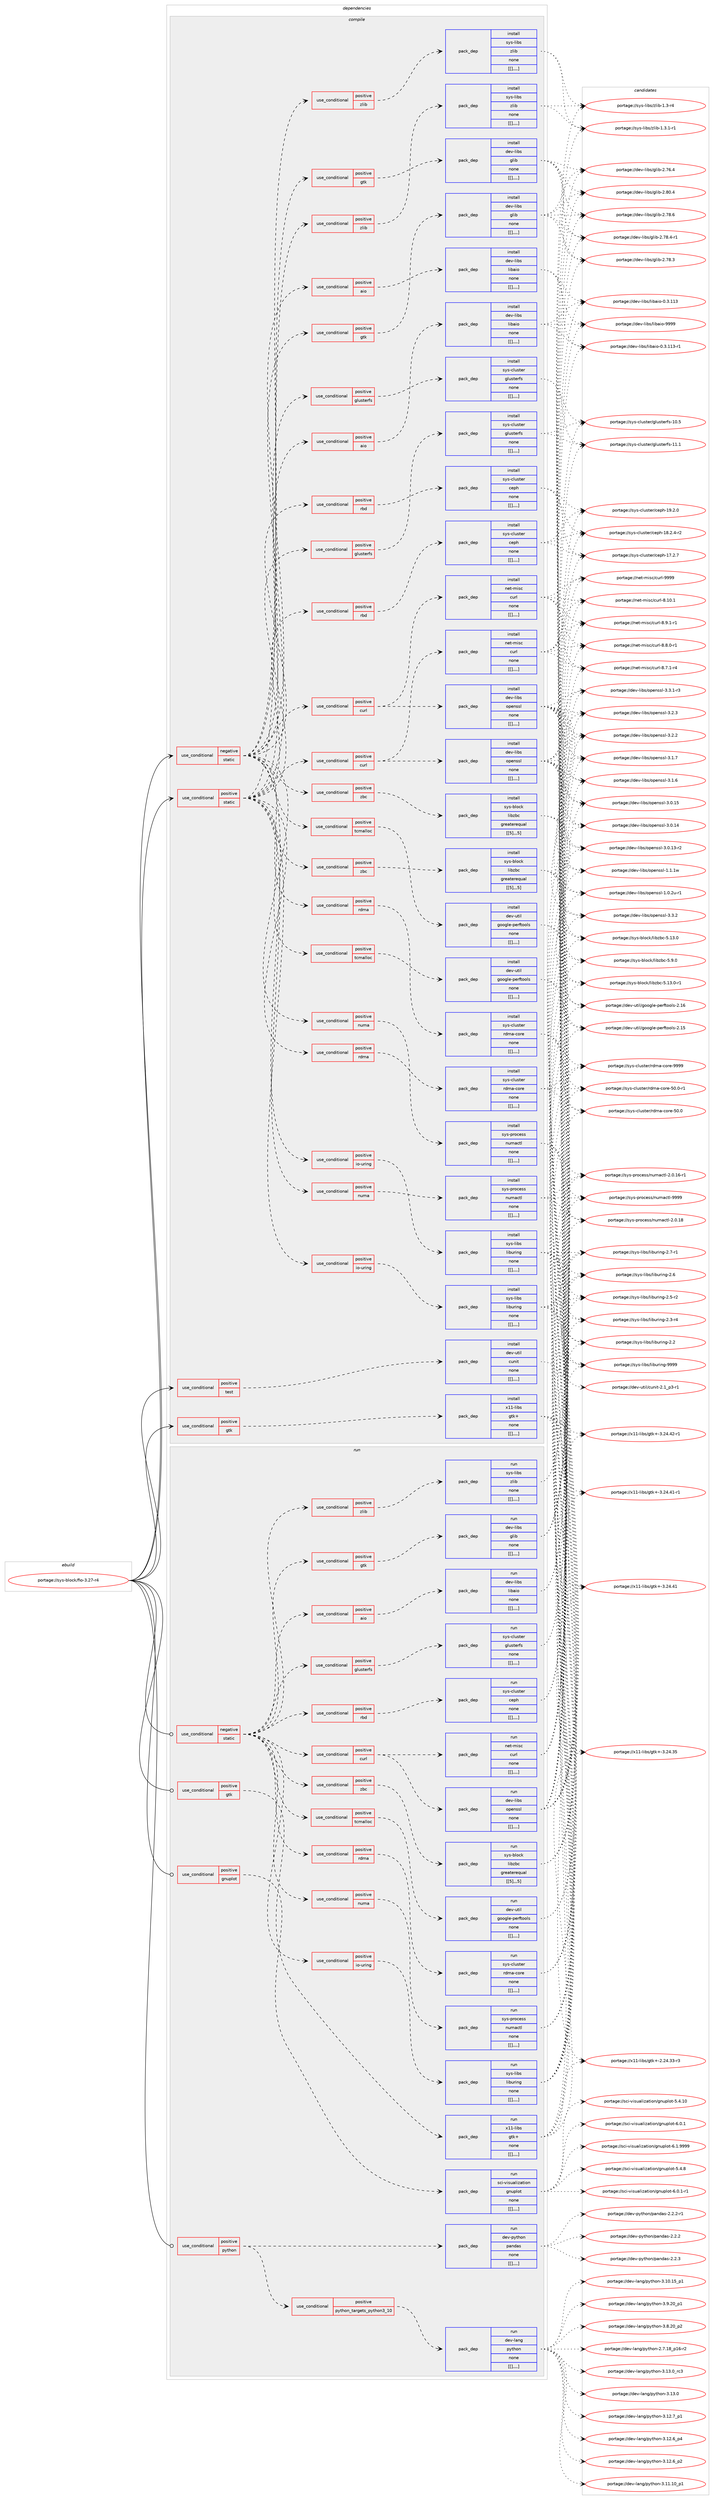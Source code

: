 digraph prolog {

# *************
# Graph options
# *************

newrank=true;
concentrate=true;
compound=true;
graph [rankdir=LR,fontname=Helvetica,fontsize=10,ranksep=1.5];#, ranksep=2.5, nodesep=0.2];
edge  [arrowhead=vee];
node  [fontname=Helvetica,fontsize=10];

# **********
# The ebuild
# **********

subgraph cluster_leftcol {
color=gray;
label=<<i>ebuild</i>>;
id [label="portage://sys-block/fio-3.27-r4", color=red, width=4, href="../sys-block/fio-3.27-r4.svg"];
}

# ****************
# The dependencies
# ****************

subgraph cluster_midcol {
color=gray;
label=<<i>dependencies</i>>;
subgraph cluster_compile {
fillcolor="#eeeeee";
style=filled;
label=<<i>compile</i>>;
subgraph cond3140 {
dependency8920 [label=<<TABLE BORDER="0" CELLBORDER="1" CELLSPACING="0" CELLPADDING="4"><TR><TD ROWSPAN="3" CELLPADDING="10">use_conditional</TD></TR><TR><TD>negative</TD></TR><TR><TD>static</TD></TR></TABLE>>, shape=none, color=red];
subgraph cond3141 {
dependency8921 [label=<<TABLE BORDER="0" CELLBORDER="1" CELLSPACING="0" CELLPADDING="4"><TR><TD ROWSPAN="3" CELLPADDING="10">use_conditional</TD></TR><TR><TD>positive</TD></TR><TR><TD>aio</TD></TR></TABLE>>, shape=none, color=red];
subgraph pack5753 {
dependency8922 [label=<<TABLE BORDER="0" CELLBORDER="1" CELLSPACING="0" CELLPADDING="4" WIDTH="220"><TR><TD ROWSPAN="6" CELLPADDING="30">pack_dep</TD></TR><TR><TD WIDTH="110">install</TD></TR><TR><TD>dev-libs</TD></TR><TR><TD>libaio</TD></TR><TR><TD>none</TD></TR><TR><TD>[[],,,,]</TD></TR></TABLE>>, shape=none, color=blue];
}
dependency8921:e -> dependency8922:w [weight=20,style="dashed",arrowhead="vee"];
}
dependency8920:e -> dependency8921:w [weight=20,style="dashed",arrowhead="vee"];
subgraph cond3142 {
dependency8923 [label=<<TABLE BORDER="0" CELLBORDER="1" CELLSPACING="0" CELLPADDING="4"><TR><TD ROWSPAN="3" CELLPADDING="10">use_conditional</TD></TR><TR><TD>positive</TD></TR><TR><TD>curl</TD></TR></TABLE>>, shape=none, color=red];
subgraph pack5754 {
dependency8924 [label=<<TABLE BORDER="0" CELLBORDER="1" CELLSPACING="0" CELLPADDING="4" WIDTH="220"><TR><TD ROWSPAN="6" CELLPADDING="30">pack_dep</TD></TR><TR><TD WIDTH="110">install</TD></TR><TR><TD>net-misc</TD></TR><TR><TD>curl</TD></TR><TR><TD>none</TD></TR><TR><TD>[[],,,,]</TD></TR></TABLE>>, shape=none, color=blue];
}
dependency8923:e -> dependency8924:w [weight=20,style="dashed",arrowhead="vee"];
subgraph pack5755 {
dependency8925 [label=<<TABLE BORDER="0" CELLBORDER="1" CELLSPACING="0" CELLPADDING="4" WIDTH="220"><TR><TD ROWSPAN="6" CELLPADDING="30">pack_dep</TD></TR><TR><TD WIDTH="110">install</TD></TR><TR><TD>dev-libs</TD></TR><TR><TD>openssl</TD></TR><TR><TD>none</TD></TR><TR><TD>[[],,,,]</TD></TR></TABLE>>, shape=none, color=blue];
}
dependency8923:e -> dependency8925:w [weight=20,style="dashed",arrowhead="vee"];
}
dependency8920:e -> dependency8923:w [weight=20,style="dashed",arrowhead="vee"];
subgraph cond3143 {
dependency8926 [label=<<TABLE BORDER="0" CELLBORDER="1" CELLSPACING="0" CELLPADDING="4"><TR><TD ROWSPAN="3" CELLPADDING="10">use_conditional</TD></TR><TR><TD>positive</TD></TR><TR><TD>glusterfs</TD></TR></TABLE>>, shape=none, color=red];
subgraph pack5756 {
dependency8927 [label=<<TABLE BORDER="0" CELLBORDER="1" CELLSPACING="0" CELLPADDING="4" WIDTH="220"><TR><TD ROWSPAN="6" CELLPADDING="30">pack_dep</TD></TR><TR><TD WIDTH="110">install</TD></TR><TR><TD>sys-cluster</TD></TR><TR><TD>glusterfs</TD></TR><TR><TD>none</TD></TR><TR><TD>[[],,,,]</TD></TR></TABLE>>, shape=none, color=blue];
}
dependency8926:e -> dependency8927:w [weight=20,style="dashed",arrowhead="vee"];
}
dependency8920:e -> dependency8926:w [weight=20,style="dashed",arrowhead="vee"];
subgraph cond3144 {
dependency8928 [label=<<TABLE BORDER="0" CELLBORDER="1" CELLSPACING="0" CELLPADDING="4"><TR><TD ROWSPAN="3" CELLPADDING="10">use_conditional</TD></TR><TR><TD>positive</TD></TR><TR><TD>gtk</TD></TR></TABLE>>, shape=none, color=red];
subgraph pack5757 {
dependency8929 [label=<<TABLE BORDER="0" CELLBORDER="1" CELLSPACING="0" CELLPADDING="4" WIDTH="220"><TR><TD ROWSPAN="6" CELLPADDING="30">pack_dep</TD></TR><TR><TD WIDTH="110">install</TD></TR><TR><TD>dev-libs</TD></TR><TR><TD>glib</TD></TR><TR><TD>none</TD></TR><TR><TD>[[],,,,]</TD></TR></TABLE>>, shape=none, color=blue];
}
dependency8928:e -> dependency8929:w [weight=20,style="dashed",arrowhead="vee"];
}
dependency8920:e -> dependency8928:w [weight=20,style="dashed",arrowhead="vee"];
subgraph cond3145 {
dependency8930 [label=<<TABLE BORDER="0" CELLBORDER="1" CELLSPACING="0" CELLPADDING="4"><TR><TD ROWSPAN="3" CELLPADDING="10">use_conditional</TD></TR><TR><TD>positive</TD></TR><TR><TD>io-uring</TD></TR></TABLE>>, shape=none, color=red];
subgraph pack5758 {
dependency8931 [label=<<TABLE BORDER="0" CELLBORDER="1" CELLSPACING="0" CELLPADDING="4" WIDTH="220"><TR><TD ROWSPAN="6" CELLPADDING="30">pack_dep</TD></TR><TR><TD WIDTH="110">install</TD></TR><TR><TD>sys-libs</TD></TR><TR><TD>liburing</TD></TR><TR><TD>none</TD></TR><TR><TD>[[],,,,]</TD></TR></TABLE>>, shape=none, color=blue];
}
dependency8930:e -> dependency8931:w [weight=20,style="dashed",arrowhead="vee"];
}
dependency8920:e -> dependency8930:w [weight=20,style="dashed",arrowhead="vee"];
subgraph cond3146 {
dependency8932 [label=<<TABLE BORDER="0" CELLBORDER="1" CELLSPACING="0" CELLPADDING="4"><TR><TD ROWSPAN="3" CELLPADDING="10">use_conditional</TD></TR><TR><TD>positive</TD></TR><TR><TD>numa</TD></TR></TABLE>>, shape=none, color=red];
subgraph pack5759 {
dependency8933 [label=<<TABLE BORDER="0" CELLBORDER="1" CELLSPACING="0" CELLPADDING="4" WIDTH="220"><TR><TD ROWSPAN="6" CELLPADDING="30">pack_dep</TD></TR><TR><TD WIDTH="110">install</TD></TR><TR><TD>sys-process</TD></TR><TR><TD>numactl</TD></TR><TR><TD>none</TD></TR><TR><TD>[[],,,,]</TD></TR></TABLE>>, shape=none, color=blue];
}
dependency8932:e -> dependency8933:w [weight=20,style="dashed",arrowhead="vee"];
}
dependency8920:e -> dependency8932:w [weight=20,style="dashed",arrowhead="vee"];
subgraph cond3147 {
dependency8934 [label=<<TABLE BORDER="0" CELLBORDER="1" CELLSPACING="0" CELLPADDING="4"><TR><TD ROWSPAN="3" CELLPADDING="10">use_conditional</TD></TR><TR><TD>positive</TD></TR><TR><TD>rbd</TD></TR></TABLE>>, shape=none, color=red];
subgraph pack5760 {
dependency8935 [label=<<TABLE BORDER="0" CELLBORDER="1" CELLSPACING="0" CELLPADDING="4" WIDTH="220"><TR><TD ROWSPAN="6" CELLPADDING="30">pack_dep</TD></TR><TR><TD WIDTH="110">install</TD></TR><TR><TD>sys-cluster</TD></TR><TR><TD>ceph</TD></TR><TR><TD>none</TD></TR><TR><TD>[[],,,,]</TD></TR></TABLE>>, shape=none, color=blue];
}
dependency8934:e -> dependency8935:w [weight=20,style="dashed",arrowhead="vee"];
}
dependency8920:e -> dependency8934:w [weight=20,style="dashed",arrowhead="vee"];
subgraph cond3148 {
dependency8936 [label=<<TABLE BORDER="0" CELLBORDER="1" CELLSPACING="0" CELLPADDING="4"><TR><TD ROWSPAN="3" CELLPADDING="10">use_conditional</TD></TR><TR><TD>positive</TD></TR><TR><TD>rdma</TD></TR></TABLE>>, shape=none, color=red];
subgraph pack5761 {
dependency8937 [label=<<TABLE BORDER="0" CELLBORDER="1" CELLSPACING="0" CELLPADDING="4" WIDTH="220"><TR><TD ROWSPAN="6" CELLPADDING="30">pack_dep</TD></TR><TR><TD WIDTH="110">install</TD></TR><TR><TD>sys-cluster</TD></TR><TR><TD>rdma-core</TD></TR><TR><TD>none</TD></TR><TR><TD>[[],,,,]</TD></TR></TABLE>>, shape=none, color=blue];
}
dependency8936:e -> dependency8937:w [weight=20,style="dashed",arrowhead="vee"];
}
dependency8920:e -> dependency8936:w [weight=20,style="dashed",arrowhead="vee"];
subgraph cond3149 {
dependency8938 [label=<<TABLE BORDER="0" CELLBORDER="1" CELLSPACING="0" CELLPADDING="4"><TR><TD ROWSPAN="3" CELLPADDING="10">use_conditional</TD></TR><TR><TD>positive</TD></TR><TR><TD>tcmalloc</TD></TR></TABLE>>, shape=none, color=red];
subgraph pack5762 {
dependency8939 [label=<<TABLE BORDER="0" CELLBORDER="1" CELLSPACING="0" CELLPADDING="4" WIDTH="220"><TR><TD ROWSPAN="6" CELLPADDING="30">pack_dep</TD></TR><TR><TD WIDTH="110">install</TD></TR><TR><TD>dev-util</TD></TR><TR><TD>google-perftools</TD></TR><TR><TD>none</TD></TR><TR><TD>[[],,,,]</TD></TR></TABLE>>, shape=none, color=blue];
}
dependency8938:e -> dependency8939:w [weight=20,style="dashed",arrowhead="vee"];
}
dependency8920:e -> dependency8938:w [weight=20,style="dashed",arrowhead="vee"];
subgraph cond3150 {
dependency8940 [label=<<TABLE BORDER="0" CELLBORDER="1" CELLSPACING="0" CELLPADDING="4"><TR><TD ROWSPAN="3" CELLPADDING="10">use_conditional</TD></TR><TR><TD>positive</TD></TR><TR><TD>zbc</TD></TR></TABLE>>, shape=none, color=red];
subgraph pack5763 {
dependency8941 [label=<<TABLE BORDER="0" CELLBORDER="1" CELLSPACING="0" CELLPADDING="4" WIDTH="220"><TR><TD ROWSPAN="6" CELLPADDING="30">pack_dep</TD></TR><TR><TD WIDTH="110">install</TD></TR><TR><TD>sys-block</TD></TR><TR><TD>libzbc</TD></TR><TR><TD>greaterequal</TD></TR><TR><TD>[[5],,,5]</TD></TR></TABLE>>, shape=none, color=blue];
}
dependency8940:e -> dependency8941:w [weight=20,style="dashed",arrowhead="vee"];
}
dependency8920:e -> dependency8940:w [weight=20,style="dashed",arrowhead="vee"];
subgraph cond3151 {
dependency8942 [label=<<TABLE BORDER="0" CELLBORDER="1" CELLSPACING="0" CELLPADDING="4"><TR><TD ROWSPAN="3" CELLPADDING="10">use_conditional</TD></TR><TR><TD>positive</TD></TR><TR><TD>zlib</TD></TR></TABLE>>, shape=none, color=red];
subgraph pack5764 {
dependency8943 [label=<<TABLE BORDER="0" CELLBORDER="1" CELLSPACING="0" CELLPADDING="4" WIDTH="220"><TR><TD ROWSPAN="6" CELLPADDING="30">pack_dep</TD></TR><TR><TD WIDTH="110">install</TD></TR><TR><TD>sys-libs</TD></TR><TR><TD>zlib</TD></TR><TR><TD>none</TD></TR><TR><TD>[[],,,,]</TD></TR></TABLE>>, shape=none, color=blue];
}
dependency8942:e -> dependency8943:w [weight=20,style="dashed",arrowhead="vee"];
}
dependency8920:e -> dependency8942:w [weight=20,style="dashed",arrowhead="vee"];
}
id:e -> dependency8920:w [weight=20,style="solid",arrowhead="vee"];
subgraph cond3152 {
dependency8944 [label=<<TABLE BORDER="0" CELLBORDER="1" CELLSPACING="0" CELLPADDING="4"><TR><TD ROWSPAN="3" CELLPADDING="10">use_conditional</TD></TR><TR><TD>positive</TD></TR><TR><TD>gtk</TD></TR></TABLE>>, shape=none, color=red];
subgraph pack5765 {
dependency8945 [label=<<TABLE BORDER="0" CELLBORDER="1" CELLSPACING="0" CELLPADDING="4" WIDTH="220"><TR><TD ROWSPAN="6" CELLPADDING="30">pack_dep</TD></TR><TR><TD WIDTH="110">install</TD></TR><TR><TD>x11-libs</TD></TR><TR><TD>gtk+</TD></TR><TR><TD>none</TD></TR><TR><TD>[[],,,,]</TD></TR></TABLE>>, shape=none, color=blue];
}
dependency8944:e -> dependency8945:w [weight=20,style="dashed",arrowhead="vee"];
}
id:e -> dependency8944:w [weight=20,style="solid",arrowhead="vee"];
subgraph cond3153 {
dependency8946 [label=<<TABLE BORDER="0" CELLBORDER="1" CELLSPACING="0" CELLPADDING="4"><TR><TD ROWSPAN="3" CELLPADDING="10">use_conditional</TD></TR><TR><TD>positive</TD></TR><TR><TD>static</TD></TR></TABLE>>, shape=none, color=red];
subgraph cond3154 {
dependency8947 [label=<<TABLE BORDER="0" CELLBORDER="1" CELLSPACING="0" CELLPADDING="4"><TR><TD ROWSPAN="3" CELLPADDING="10">use_conditional</TD></TR><TR><TD>positive</TD></TR><TR><TD>aio</TD></TR></TABLE>>, shape=none, color=red];
subgraph pack5766 {
dependency8948 [label=<<TABLE BORDER="0" CELLBORDER="1" CELLSPACING="0" CELLPADDING="4" WIDTH="220"><TR><TD ROWSPAN="6" CELLPADDING="30">pack_dep</TD></TR><TR><TD WIDTH="110">install</TD></TR><TR><TD>dev-libs</TD></TR><TR><TD>libaio</TD></TR><TR><TD>none</TD></TR><TR><TD>[[],,,,]</TD></TR></TABLE>>, shape=none, color=blue];
}
dependency8947:e -> dependency8948:w [weight=20,style="dashed",arrowhead="vee"];
}
dependency8946:e -> dependency8947:w [weight=20,style="dashed",arrowhead="vee"];
subgraph cond3155 {
dependency8949 [label=<<TABLE BORDER="0" CELLBORDER="1" CELLSPACING="0" CELLPADDING="4"><TR><TD ROWSPAN="3" CELLPADDING="10">use_conditional</TD></TR><TR><TD>positive</TD></TR><TR><TD>curl</TD></TR></TABLE>>, shape=none, color=red];
subgraph pack5767 {
dependency8950 [label=<<TABLE BORDER="0" CELLBORDER="1" CELLSPACING="0" CELLPADDING="4" WIDTH="220"><TR><TD ROWSPAN="6" CELLPADDING="30">pack_dep</TD></TR><TR><TD WIDTH="110">install</TD></TR><TR><TD>net-misc</TD></TR><TR><TD>curl</TD></TR><TR><TD>none</TD></TR><TR><TD>[[],,,,]</TD></TR></TABLE>>, shape=none, color=blue];
}
dependency8949:e -> dependency8950:w [weight=20,style="dashed",arrowhead="vee"];
subgraph pack5768 {
dependency8951 [label=<<TABLE BORDER="0" CELLBORDER="1" CELLSPACING="0" CELLPADDING="4" WIDTH="220"><TR><TD ROWSPAN="6" CELLPADDING="30">pack_dep</TD></TR><TR><TD WIDTH="110">install</TD></TR><TR><TD>dev-libs</TD></TR><TR><TD>openssl</TD></TR><TR><TD>none</TD></TR><TR><TD>[[],,,,]</TD></TR></TABLE>>, shape=none, color=blue];
}
dependency8949:e -> dependency8951:w [weight=20,style="dashed",arrowhead="vee"];
}
dependency8946:e -> dependency8949:w [weight=20,style="dashed",arrowhead="vee"];
subgraph cond3156 {
dependency8952 [label=<<TABLE BORDER="0" CELLBORDER="1" CELLSPACING="0" CELLPADDING="4"><TR><TD ROWSPAN="3" CELLPADDING="10">use_conditional</TD></TR><TR><TD>positive</TD></TR><TR><TD>glusterfs</TD></TR></TABLE>>, shape=none, color=red];
subgraph pack5769 {
dependency8953 [label=<<TABLE BORDER="0" CELLBORDER="1" CELLSPACING="0" CELLPADDING="4" WIDTH="220"><TR><TD ROWSPAN="6" CELLPADDING="30">pack_dep</TD></TR><TR><TD WIDTH="110">install</TD></TR><TR><TD>sys-cluster</TD></TR><TR><TD>glusterfs</TD></TR><TR><TD>none</TD></TR><TR><TD>[[],,,,]</TD></TR></TABLE>>, shape=none, color=blue];
}
dependency8952:e -> dependency8953:w [weight=20,style="dashed",arrowhead="vee"];
}
dependency8946:e -> dependency8952:w [weight=20,style="dashed",arrowhead="vee"];
subgraph cond3157 {
dependency8954 [label=<<TABLE BORDER="0" CELLBORDER="1" CELLSPACING="0" CELLPADDING="4"><TR><TD ROWSPAN="3" CELLPADDING="10">use_conditional</TD></TR><TR><TD>positive</TD></TR><TR><TD>gtk</TD></TR></TABLE>>, shape=none, color=red];
subgraph pack5770 {
dependency8955 [label=<<TABLE BORDER="0" CELLBORDER="1" CELLSPACING="0" CELLPADDING="4" WIDTH="220"><TR><TD ROWSPAN="6" CELLPADDING="30">pack_dep</TD></TR><TR><TD WIDTH="110">install</TD></TR><TR><TD>dev-libs</TD></TR><TR><TD>glib</TD></TR><TR><TD>none</TD></TR><TR><TD>[[],,,,]</TD></TR></TABLE>>, shape=none, color=blue];
}
dependency8954:e -> dependency8955:w [weight=20,style="dashed",arrowhead="vee"];
}
dependency8946:e -> dependency8954:w [weight=20,style="dashed",arrowhead="vee"];
subgraph cond3158 {
dependency8956 [label=<<TABLE BORDER="0" CELLBORDER="1" CELLSPACING="0" CELLPADDING="4"><TR><TD ROWSPAN="3" CELLPADDING="10">use_conditional</TD></TR><TR><TD>positive</TD></TR><TR><TD>io-uring</TD></TR></TABLE>>, shape=none, color=red];
subgraph pack5771 {
dependency8957 [label=<<TABLE BORDER="0" CELLBORDER="1" CELLSPACING="0" CELLPADDING="4" WIDTH="220"><TR><TD ROWSPAN="6" CELLPADDING="30">pack_dep</TD></TR><TR><TD WIDTH="110">install</TD></TR><TR><TD>sys-libs</TD></TR><TR><TD>liburing</TD></TR><TR><TD>none</TD></TR><TR><TD>[[],,,,]</TD></TR></TABLE>>, shape=none, color=blue];
}
dependency8956:e -> dependency8957:w [weight=20,style="dashed",arrowhead="vee"];
}
dependency8946:e -> dependency8956:w [weight=20,style="dashed",arrowhead="vee"];
subgraph cond3159 {
dependency8958 [label=<<TABLE BORDER="0" CELLBORDER="1" CELLSPACING="0" CELLPADDING="4"><TR><TD ROWSPAN="3" CELLPADDING="10">use_conditional</TD></TR><TR><TD>positive</TD></TR><TR><TD>numa</TD></TR></TABLE>>, shape=none, color=red];
subgraph pack5772 {
dependency8959 [label=<<TABLE BORDER="0" CELLBORDER="1" CELLSPACING="0" CELLPADDING="4" WIDTH="220"><TR><TD ROWSPAN="6" CELLPADDING="30">pack_dep</TD></TR><TR><TD WIDTH="110">install</TD></TR><TR><TD>sys-process</TD></TR><TR><TD>numactl</TD></TR><TR><TD>none</TD></TR><TR><TD>[[],,,,]</TD></TR></TABLE>>, shape=none, color=blue];
}
dependency8958:e -> dependency8959:w [weight=20,style="dashed",arrowhead="vee"];
}
dependency8946:e -> dependency8958:w [weight=20,style="dashed",arrowhead="vee"];
subgraph cond3160 {
dependency8960 [label=<<TABLE BORDER="0" CELLBORDER="1" CELLSPACING="0" CELLPADDING="4"><TR><TD ROWSPAN="3" CELLPADDING="10">use_conditional</TD></TR><TR><TD>positive</TD></TR><TR><TD>rbd</TD></TR></TABLE>>, shape=none, color=red];
subgraph pack5773 {
dependency8961 [label=<<TABLE BORDER="0" CELLBORDER="1" CELLSPACING="0" CELLPADDING="4" WIDTH="220"><TR><TD ROWSPAN="6" CELLPADDING="30">pack_dep</TD></TR><TR><TD WIDTH="110">install</TD></TR><TR><TD>sys-cluster</TD></TR><TR><TD>ceph</TD></TR><TR><TD>none</TD></TR><TR><TD>[[],,,,]</TD></TR></TABLE>>, shape=none, color=blue];
}
dependency8960:e -> dependency8961:w [weight=20,style="dashed",arrowhead="vee"];
}
dependency8946:e -> dependency8960:w [weight=20,style="dashed",arrowhead="vee"];
subgraph cond3161 {
dependency8962 [label=<<TABLE BORDER="0" CELLBORDER="1" CELLSPACING="0" CELLPADDING="4"><TR><TD ROWSPAN="3" CELLPADDING="10">use_conditional</TD></TR><TR><TD>positive</TD></TR><TR><TD>rdma</TD></TR></TABLE>>, shape=none, color=red];
subgraph pack5774 {
dependency8963 [label=<<TABLE BORDER="0" CELLBORDER="1" CELLSPACING="0" CELLPADDING="4" WIDTH="220"><TR><TD ROWSPAN="6" CELLPADDING="30">pack_dep</TD></TR><TR><TD WIDTH="110">install</TD></TR><TR><TD>sys-cluster</TD></TR><TR><TD>rdma-core</TD></TR><TR><TD>none</TD></TR><TR><TD>[[],,,,]</TD></TR></TABLE>>, shape=none, color=blue];
}
dependency8962:e -> dependency8963:w [weight=20,style="dashed",arrowhead="vee"];
}
dependency8946:e -> dependency8962:w [weight=20,style="dashed",arrowhead="vee"];
subgraph cond3162 {
dependency8964 [label=<<TABLE BORDER="0" CELLBORDER="1" CELLSPACING="0" CELLPADDING="4"><TR><TD ROWSPAN="3" CELLPADDING="10">use_conditional</TD></TR><TR><TD>positive</TD></TR><TR><TD>tcmalloc</TD></TR></TABLE>>, shape=none, color=red];
subgraph pack5775 {
dependency8965 [label=<<TABLE BORDER="0" CELLBORDER="1" CELLSPACING="0" CELLPADDING="4" WIDTH="220"><TR><TD ROWSPAN="6" CELLPADDING="30">pack_dep</TD></TR><TR><TD WIDTH="110">install</TD></TR><TR><TD>dev-util</TD></TR><TR><TD>google-perftools</TD></TR><TR><TD>none</TD></TR><TR><TD>[[],,,,]</TD></TR></TABLE>>, shape=none, color=blue];
}
dependency8964:e -> dependency8965:w [weight=20,style="dashed",arrowhead="vee"];
}
dependency8946:e -> dependency8964:w [weight=20,style="dashed",arrowhead="vee"];
subgraph cond3163 {
dependency8966 [label=<<TABLE BORDER="0" CELLBORDER="1" CELLSPACING="0" CELLPADDING="4"><TR><TD ROWSPAN="3" CELLPADDING="10">use_conditional</TD></TR><TR><TD>positive</TD></TR><TR><TD>zbc</TD></TR></TABLE>>, shape=none, color=red];
subgraph pack5776 {
dependency8967 [label=<<TABLE BORDER="0" CELLBORDER="1" CELLSPACING="0" CELLPADDING="4" WIDTH="220"><TR><TD ROWSPAN="6" CELLPADDING="30">pack_dep</TD></TR><TR><TD WIDTH="110">install</TD></TR><TR><TD>sys-block</TD></TR><TR><TD>libzbc</TD></TR><TR><TD>greaterequal</TD></TR><TR><TD>[[5],,,5]</TD></TR></TABLE>>, shape=none, color=blue];
}
dependency8966:e -> dependency8967:w [weight=20,style="dashed",arrowhead="vee"];
}
dependency8946:e -> dependency8966:w [weight=20,style="dashed",arrowhead="vee"];
subgraph cond3164 {
dependency8968 [label=<<TABLE BORDER="0" CELLBORDER="1" CELLSPACING="0" CELLPADDING="4"><TR><TD ROWSPAN="3" CELLPADDING="10">use_conditional</TD></TR><TR><TD>positive</TD></TR><TR><TD>zlib</TD></TR></TABLE>>, shape=none, color=red];
subgraph pack5777 {
dependency8969 [label=<<TABLE BORDER="0" CELLBORDER="1" CELLSPACING="0" CELLPADDING="4" WIDTH="220"><TR><TD ROWSPAN="6" CELLPADDING="30">pack_dep</TD></TR><TR><TD WIDTH="110">install</TD></TR><TR><TD>sys-libs</TD></TR><TR><TD>zlib</TD></TR><TR><TD>none</TD></TR><TR><TD>[[],,,,]</TD></TR></TABLE>>, shape=none, color=blue];
}
dependency8968:e -> dependency8969:w [weight=20,style="dashed",arrowhead="vee"];
}
dependency8946:e -> dependency8968:w [weight=20,style="dashed",arrowhead="vee"];
}
id:e -> dependency8946:w [weight=20,style="solid",arrowhead="vee"];
subgraph cond3165 {
dependency8970 [label=<<TABLE BORDER="0" CELLBORDER="1" CELLSPACING="0" CELLPADDING="4"><TR><TD ROWSPAN="3" CELLPADDING="10">use_conditional</TD></TR><TR><TD>positive</TD></TR><TR><TD>test</TD></TR></TABLE>>, shape=none, color=red];
subgraph pack5778 {
dependency8971 [label=<<TABLE BORDER="0" CELLBORDER="1" CELLSPACING="0" CELLPADDING="4" WIDTH="220"><TR><TD ROWSPAN="6" CELLPADDING="30">pack_dep</TD></TR><TR><TD WIDTH="110">install</TD></TR><TR><TD>dev-util</TD></TR><TR><TD>cunit</TD></TR><TR><TD>none</TD></TR><TR><TD>[[],,,,]</TD></TR></TABLE>>, shape=none, color=blue];
}
dependency8970:e -> dependency8971:w [weight=20,style="dashed",arrowhead="vee"];
}
id:e -> dependency8970:w [weight=20,style="solid",arrowhead="vee"];
}
subgraph cluster_compileandrun {
fillcolor="#eeeeee";
style=filled;
label=<<i>compile and run</i>>;
}
subgraph cluster_run {
fillcolor="#eeeeee";
style=filled;
label=<<i>run</i>>;
subgraph cond3166 {
dependency8972 [label=<<TABLE BORDER="0" CELLBORDER="1" CELLSPACING="0" CELLPADDING="4"><TR><TD ROWSPAN="3" CELLPADDING="10">use_conditional</TD></TR><TR><TD>negative</TD></TR><TR><TD>static</TD></TR></TABLE>>, shape=none, color=red];
subgraph cond3167 {
dependency8973 [label=<<TABLE BORDER="0" CELLBORDER="1" CELLSPACING="0" CELLPADDING="4"><TR><TD ROWSPAN="3" CELLPADDING="10">use_conditional</TD></TR><TR><TD>positive</TD></TR><TR><TD>aio</TD></TR></TABLE>>, shape=none, color=red];
subgraph pack5779 {
dependency8974 [label=<<TABLE BORDER="0" CELLBORDER="1" CELLSPACING="0" CELLPADDING="4" WIDTH="220"><TR><TD ROWSPAN="6" CELLPADDING="30">pack_dep</TD></TR><TR><TD WIDTH="110">run</TD></TR><TR><TD>dev-libs</TD></TR><TR><TD>libaio</TD></TR><TR><TD>none</TD></TR><TR><TD>[[],,,,]</TD></TR></TABLE>>, shape=none, color=blue];
}
dependency8973:e -> dependency8974:w [weight=20,style="dashed",arrowhead="vee"];
}
dependency8972:e -> dependency8973:w [weight=20,style="dashed",arrowhead="vee"];
subgraph cond3168 {
dependency8975 [label=<<TABLE BORDER="0" CELLBORDER="1" CELLSPACING="0" CELLPADDING="4"><TR><TD ROWSPAN="3" CELLPADDING="10">use_conditional</TD></TR><TR><TD>positive</TD></TR><TR><TD>curl</TD></TR></TABLE>>, shape=none, color=red];
subgraph pack5780 {
dependency8976 [label=<<TABLE BORDER="0" CELLBORDER="1" CELLSPACING="0" CELLPADDING="4" WIDTH="220"><TR><TD ROWSPAN="6" CELLPADDING="30">pack_dep</TD></TR><TR><TD WIDTH="110">run</TD></TR><TR><TD>net-misc</TD></TR><TR><TD>curl</TD></TR><TR><TD>none</TD></TR><TR><TD>[[],,,,]</TD></TR></TABLE>>, shape=none, color=blue];
}
dependency8975:e -> dependency8976:w [weight=20,style="dashed",arrowhead="vee"];
subgraph pack5781 {
dependency8977 [label=<<TABLE BORDER="0" CELLBORDER="1" CELLSPACING="0" CELLPADDING="4" WIDTH="220"><TR><TD ROWSPAN="6" CELLPADDING="30">pack_dep</TD></TR><TR><TD WIDTH="110">run</TD></TR><TR><TD>dev-libs</TD></TR><TR><TD>openssl</TD></TR><TR><TD>none</TD></TR><TR><TD>[[],,,,]</TD></TR></TABLE>>, shape=none, color=blue];
}
dependency8975:e -> dependency8977:w [weight=20,style="dashed",arrowhead="vee"];
}
dependency8972:e -> dependency8975:w [weight=20,style="dashed",arrowhead="vee"];
subgraph cond3169 {
dependency8978 [label=<<TABLE BORDER="0" CELLBORDER="1" CELLSPACING="0" CELLPADDING="4"><TR><TD ROWSPAN="3" CELLPADDING="10">use_conditional</TD></TR><TR><TD>positive</TD></TR><TR><TD>glusterfs</TD></TR></TABLE>>, shape=none, color=red];
subgraph pack5782 {
dependency8979 [label=<<TABLE BORDER="0" CELLBORDER="1" CELLSPACING="0" CELLPADDING="4" WIDTH="220"><TR><TD ROWSPAN="6" CELLPADDING="30">pack_dep</TD></TR><TR><TD WIDTH="110">run</TD></TR><TR><TD>sys-cluster</TD></TR><TR><TD>glusterfs</TD></TR><TR><TD>none</TD></TR><TR><TD>[[],,,,]</TD></TR></TABLE>>, shape=none, color=blue];
}
dependency8978:e -> dependency8979:w [weight=20,style="dashed",arrowhead="vee"];
}
dependency8972:e -> dependency8978:w [weight=20,style="dashed",arrowhead="vee"];
subgraph cond3170 {
dependency8980 [label=<<TABLE BORDER="0" CELLBORDER="1" CELLSPACING="0" CELLPADDING="4"><TR><TD ROWSPAN="3" CELLPADDING="10">use_conditional</TD></TR><TR><TD>positive</TD></TR><TR><TD>gtk</TD></TR></TABLE>>, shape=none, color=red];
subgraph pack5783 {
dependency8981 [label=<<TABLE BORDER="0" CELLBORDER="1" CELLSPACING="0" CELLPADDING="4" WIDTH="220"><TR><TD ROWSPAN="6" CELLPADDING="30">pack_dep</TD></TR><TR><TD WIDTH="110">run</TD></TR><TR><TD>dev-libs</TD></TR><TR><TD>glib</TD></TR><TR><TD>none</TD></TR><TR><TD>[[],,,,]</TD></TR></TABLE>>, shape=none, color=blue];
}
dependency8980:e -> dependency8981:w [weight=20,style="dashed",arrowhead="vee"];
}
dependency8972:e -> dependency8980:w [weight=20,style="dashed",arrowhead="vee"];
subgraph cond3171 {
dependency8982 [label=<<TABLE BORDER="0" CELLBORDER="1" CELLSPACING="0" CELLPADDING="4"><TR><TD ROWSPAN="3" CELLPADDING="10">use_conditional</TD></TR><TR><TD>positive</TD></TR><TR><TD>io-uring</TD></TR></TABLE>>, shape=none, color=red];
subgraph pack5784 {
dependency8983 [label=<<TABLE BORDER="0" CELLBORDER="1" CELLSPACING="0" CELLPADDING="4" WIDTH="220"><TR><TD ROWSPAN="6" CELLPADDING="30">pack_dep</TD></TR><TR><TD WIDTH="110">run</TD></TR><TR><TD>sys-libs</TD></TR><TR><TD>liburing</TD></TR><TR><TD>none</TD></TR><TR><TD>[[],,,,]</TD></TR></TABLE>>, shape=none, color=blue];
}
dependency8982:e -> dependency8983:w [weight=20,style="dashed",arrowhead="vee"];
}
dependency8972:e -> dependency8982:w [weight=20,style="dashed",arrowhead="vee"];
subgraph cond3172 {
dependency8984 [label=<<TABLE BORDER="0" CELLBORDER="1" CELLSPACING="0" CELLPADDING="4"><TR><TD ROWSPAN="3" CELLPADDING="10">use_conditional</TD></TR><TR><TD>positive</TD></TR><TR><TD>numa</TD></TR></TABLE>>, shape=none, color=red];
subgraph pack5785 {
dependency8985 [label=<<TABLE BORDER="0" CELLBORDER="1" CELLSPACING="0" CELLPADDING="4" WIDTH="220"><TR><TD ROWSPAN="6" CELLPADDING="30">pack_dep</TD></TR><TR><TD WIDTH="110">run</TD></TR><TR><TD>sys-process</TD></TR><TR><TD>numactl</TD></TR><TR><TD>none</TD></TR><TR><TD>[[],,,,]</TD></TR></TABLE>>, shape=none, color=blue];
}
dependency8984:e -> dependency8985:w [weight=20,style="dashed",arrowhead="vee"];
}
dependency8972:e -> dependency8984:w [weight=20,style="dashed",arrowhead="vee"];
subgraph cond3173 {
dependency8986 [label=<<TABLE BORDER="0" CELLBORDER="1" CELLSPACING="0" CELLPADDING="4"><TR><TD ROWSPAN="3" CELLPADDING="10">use_conditional</TD></TR><TR><TD>positive</TD></TR><TR><TD>rbd</TD></TR></TABLE>>, shape=none, color=red];
subgraph pack5786 {
dependency8987 [label=<<TABLE BORDER="0" CELLBORDER="1" CELLSPACING="0" CELLPADDING="4" WIDTH="220"><TR><TD ROWSPAN="6" CELLPADDING="30">pack_dep</TD></TR><TR><TD WIDTH="110">run</TD></TR><TR><TD>sys-cluster</TD></TR><TR><TD>ceph</TD></TR><TR><TD>none</TD></TR><TR><TD>[[],,,,]</TD></TR></TABLE>>, shape=none, color=blue];
}
dependency8986:e -> dependency8987:w [weight=20,style="dashed",arrowhead="vee"];
}
dependency8972:e -> dependency8986:w [weight=20,style="dashed",arrowhead="vee"];
subgraph cond3174 {
dependency8988 [label=<<TABLE BORDER="0" CELLBORDER="1" CELLSPACING="0" CELLPADDING="4"><TR><TD ROWSPAN="3" CELLPADDING="10">use_conditional</TD></TR><TR><TD>positive</TD></TR><TR><TD>rdma</TD></TR></TABLE>>, shape=none, color=red];
subgraph pack5787 {
dependency8989 [label=<<TABLE BORDER="0" CELLBORDER="1" CELLSPACING="0" CELLPADDING="4" WIDTH="220"><TR><TD ROWSPAN="6" CELLPADDING="30">pack_dep</TD></TR><TR><TD WIDTH="110">run</TD></TR><TR><TD>sys-cluster</TD></TR><TR><TD>rdma-core</TD></TR><TR><TD>none</TD></TR><TR><TD>[[],,,,]</TD></TR></TABLE>>, shape=none, color=blue];
}
dependency8988:e -> dependency8989:w [weight=20,style="dashed",arrowhead="vee"];
}
dependency8972:e -> dependency8988:w [weight=20,style="dashed",arrowhead="vee"];
subgraph cond3175 {
dependency8990 [label=<<TABLE BORDER="0" CELLBORDER="1" CELLSPACING="0" CELLPADDING="4"><TR><TD ROWSPAN="3" CELLPADDING="10">use_conditional</TD></TR><TR><TD>positive</TD></TR><TR><TD>tcmalloc</TD></TR></TABLE>>, shape=none, color=red];
subgraph pack5788 {
dependency8991 [label=<<TABLE BORDER="0" CELLBORDER="1" CELLSPACING="0" CELLPADDING="4" WIDTH="220"><TR><TD ROWSPAN="6" CELLPADDING="30">pack_dep</TD></TR><TR><TD WIDTH="110">run</TD></TR><TR><TD>dev-util</TD></TR><TR><TD>google-perftools</TD></TR><TR><TD>none</TD></TR><TR><TD>[[],,,,]</TD></TR></TABLE>>, shape=none, color=blue];
}
dependency8990:e -> dependency8991:w [weight=20,style="dashed",arrowhead="vee"];
}
dependency8972:e -> dependency8990:w [weight=20,style="dashed",arrowhead="vee"];
subgraph cond3176 {
dependency8992 [label=<<TABLE BORDER="0" CELLBORDER="1" CELLSPACING="0" CELLPADDING="4"><TR><TD ROWSPAN="3" CELLPADDING="10">use_conditional</TD></TR><TR><TD>positive</TD></TR><TR><TD>zbc</TD></TR></TABLE>>, shape=none, color=red];
subgraph pack5789 {
dependency8993 [label=<<TABLE BORDER="0" CELLBORDER="1" CELLSPACING="0" CELLPADDING="4" WIDTH="220"><TR><TD ROWSPAN="6" CELLPADDING="30">pack_dep</TD></TR><TR><TD WIDTH="110">run</TD></TR><TR><TD>sys-block</TD></TR><TR><TD>libzbc</TD></TR><TR><TD>greaterequal</TD></TR><TR><TD>[[5],,,5]</TD></TR></TABLE>>, shape=none, color=blue];
}
dependency8992:e -> dependency8993:w [weight=20,style="dashed",arrowhead="vee"];
}
dependency8972:e -> dependency8992:w [weight=20,style="dashed",arrowhead="vee"];
subgraph cond3177 {
dependency8994 [label=<<TABLE BORDER="0" CELLBORDER="1" CELLSPACING="0" CELLPADDING="4"><TR><TD ROWSPAN="3" CELLPADDING="10">use_conditional</TD></TR><TR><TD>positive</TD></TR><TR><TD>zlib</TD></TR></TABLE>>, shape=none, color=red];
subgraph pack5790 {
dependency8995 [label=<<TABLE BORDER="0" CELLBORDER="1" CELLSPACING="0" CELLPADDING="4" WIDTH="220"><TR><TD ROWSPAN="6" CELLPADDING="30">pack_dep</TD></TR><TR><TD WIDTH="110">run</TD></TR><TR><TD>sys-libs</TD></TR><TR><TD>zlib</TD></TR><TR><TD>none</TD></TR><TR><TD>[[],,,,]</TD></TR></TABLE>>, shape=none, color=blue];
}
dependency8994:e -> dependency8995:w [weight=20,style="dashed",arrowhead="vee"];
}
dependency8972:e -> dependency8994:w [weight=20,style="dashed",arrowhead="vee"];
}
id:e -> dependency8972:w [weight=20,style="solid",arrowhead="odot"];
subgraph cond3178 {
dependency8996 [label=<<TABLE BORDER="0" CELLBORDER="1" CELLSPACING="0" CELLPADDING="4"><TR><TD ROWSPAN="3" CELLPADDING="10">use_conditional</TD></TR><TR><TD>positive</TD></TR><TR><TD>gnuplot</TD></TR></TABLE>>, shape=none, color=red];
subgraph pack5791 {
dependency8997 [label=<<TABLE BORDER="0" CELLBORDER="1" CELLSPACING="0" CELLPADDING="4" WIDTH="220"><TR><TD ROWSPAN="6" CELLPADDING="30">pack_dep</TD></TR><TR><TD WIDTH="110">run</TD></TR><TR><TD>sci-visualization</TD></TR><TR><TD>gnuplot</TD></TR><TR><TD>none</TD></TR><TR><TD>[[],,,,]</TD></TR></TABLE>>, shape=none, color=blue];
}
dependency8996:e -> dependency8997:w [weight=20,style="dashed",arrowhead="vee"];
}
id:e -> dependency8996:w [weight=20,style="solid",arrowhead="odot"];
subgraph cond3179 {
dependency8998 [label=<<TABLE BORDER="0" CELLBORDER="1" CELLSPACING="0" CELLPADDING="4"><TR><TD ROWSPAN="3" CELLPADDING="10">use_conditional</TD></TR><TR><TD>positive</TD></TR><TR><TD>gtk</TD></TR></TABLE>>, shape=none, color=red];
subgraph pack5792 {
dependency8999 [label=<<TABLE BORDER="0" CELLBORDER="1" CELLSPACING="0" CELLPADDING="4" WIDTH="220"><TR><TD ROWSPAN="6" CELLPADDING="30">pack_dep</TD></TR><TR><TD WIDTH="110">run</TD></TR><TR><TD>x11-libs</TD></TR><TR><TD>gtk+</TD></TR><TR><TD>none</TD></TR><TR><TD>[[],,,,]</TD></TR></TABLE>>, shape=none, color=blue];
}
dependency8998:e -> dependency8999:w [weight=20,style="dashed",arrowhead="vee"];
}
id:e -> dependency8998:w [weight=20,style="solid",arrowhead="odot"];
subgraph cond3180 {
dependency9000 [label=<<TABLE BORDER="0" CELLBORDER="1" CELLSPACING="0" CELLPADDING="4"><TR><TD ROWSPAN="3" CELLPADDING="10">use_conditional</TD></TR><TR><TD>positive</TD></TR><TR><TD>python</TD></TR></TABLE>>, shape=none, color=red];
subgraph cond3181 {
dependency9001 [label=<<TABLE BORDER="0" CELLBORDER="1" CELLSPACING="0" CELLPADDING="4"><TR><TD ROWSPAN="3" CELLPADDING="10">use_conditional</TD></TR><TR><TD>positive</TD></TR><TR><TD>python_targets_python3_10</TD></TR></TABLE>>, shape=none, color=red];
subgraph pack5793 {
dependency9002 [label=<<TABLE BORDER="0" CELLBORDER="1" CELLSPACING="0" CELLPADDING="4" WIDTH="220"><TR><TD ROWSPAN="6" CELLPADDING="30">pack_dep</TD></TR><TR><TD WIDTH="110">run</TD></TR><TR><TD>dev-lang</TD></TR><TR><TD>python</TD></TR><TR><TD>none</TD></TR><TR><TD>[[],,,,]</TD></TR></TABLE>>, shape=none, color=blue];
}
dependency9001:e -> dependency9002:w [weight=20,style="dashed",arrowhead="vee"];
}
dependency9000:e -> dependency9001:w [weight=20,style="dashed",arrowhead="vee"];
subgraph pack5794 {
dependency9003 [label=<<TABLE BORDER="0" CELLBORDER="1" CELLSPACING="0" CELLPADDING="4" WIDTH="220"><TR><TD ROWSPAN="6" CELLPADDING="30">pack_dep</TD></TR><TR><TD WIDTH="110">run</TD></TR><TR><TD>dev-python</TD></TR><TR><TD>pandas</TD></TR><TR><TD>none</TD></TR><TR><TD>[[],,,,]</TD></TR></TABLE>>, shape=none, color=blue];
}
dependency9000:e -> dependency9003:w [weight=20,style="dashed",arrowhead="vee"];
}
id:e -> dependency9000:w [weight=20,style="solid",arrowhead="odot"];
}
}

# **************
# The candidates
# **************

subgraph cluster_choices {
rank=same;
color=gray;
label=<<i>candidates</i>>;

subgraph choice5753 {
color=black;
nodesep=1;
choice10010111845108105981154710810598971051114557575757 [label="portage://dev-libs/libaio-9999", color=red, width=4,href="../dev-libs/libaio-9999.svg"];
choice100101118451081059811547108105989710511145484651464949514511449 [label="portage://dev-libs/libaio-0.3.113-r1", color=red, width=4,href="../dev-libs/libaio-0.3.113-r1.svg"];
choice10010111845108105981154710810598971051114548465146494951 [label="portage://dev-libs/libaio-0.3.113", color=red, width=4,href="../dev-libs/libaio-0.3.113.svg"];
dependency8922:e -> choice10010111845108105981154710810598971051114557575757:w [style=dotted,weight="100"];
dependency8922:e -> choice100101118451081059811547108105989710511145484651464949514511449:w [style=dotted,weight="100"];
dependency8922:e -> choice10010111845108105981154710810598971051114548465146494951:w [style=dotted,weight="100"];
}
subgraph choice5754 {
color=black;
nodesep=1;
choice110101116451091051159947991171141084557575757 [label="portage://net-misc/curl-9999", color=red, width=4,href="../net-misc/curl-9999.svg"];
choice1101011164510910511599479911711410845564649484649 [label="portage://net-misc/curl-8.10.1", color=red, width=4,href="../net-misc/curl-8.10.1.svg"];
choice110101116451091051159947991171141084556465746494511449 [label="portage://net-misc/curl-8.9.1-r1", color=red, width=4,href="../net-misc/curl-8.9.1-r1.svg"];
choice110101116451091051159947991171141084556465646484511449 [label="portage://net-misc/curl-8.8.0-r1", color=red, width=4,href="../net-misc/curl-8.8.0-r1.svg"];
choice110101116451091051159947991171141084556465546494511452 [label="portage://net-misc/curl-8.7.1-r4", color=red, width=4,href="../net-misc/curl-8.7.1-r4.svg"];
dependency8924:e -> choice110101116451091051159947991171141084557575757:w [style=dotted,weight="100"];
dependency8924:e -> choice1101011164510910511599479911711410845564649484649:w [style=dotted,weight="100"];
dependency8924:e -> choice110101116451091051159947991171141084556465746494511449:w [style=dotted,weight="100"];
dependency8924:e -> choice110101116451091051159947991171141084556465646484511449:w [style=dotted,weight="100"];
dependency8924:e -> choice110101116451091051159947991171141084556465546494511452:w [style=dotted,weight="100"];
}
subgraph choice5755 {
color=black;
nodesep=1;
choice100101118451081059811547111112101110115115108455146514650 [label="portage://dev-libs/openssl-3.3.2", color=red, width=4,href="../dev-libs/openssl-3.3.2.svg"];
choice1001011184510810598115471111121011101151151084551465146494511451 [label="portage://dev-libs/openssl-3.3.1-r3", color=red, width=4,href="../dev-libs/openssl-3.3.1-r3.svg"];
choice100101118451081059811547111112101110115115108455146504651 [label="portage://dev-libs/openssl-3.2.3", color=red, width=4,href="../dev-libs/openssl-3.2.3.svg"];
choice100101118451081059811547111112101110115115108455146504650 [label="portage://dev-libs/openssl-3.2.2", color=red, width=4,href="../dev-libs/openssl-3.2.2.svg"];
choice100101118451081059811547111112101110115115108455146494655 [label="portage://dev-libs/openssl-3.1.7", color=red, width=4,href="../dev-libs/openssl-3.1.7.svg"];
choice100101118451081059811547111112101110115115108455146494654 [label="portage://dev-libs/openssl-3.1.6", color=red, width=4,href="../dev-libs/openssl-3.1.6.svg"];
choice10010111845108105981154711111210111011511510845514648464953 [label="portage://dev-libs/openssl-3.0.15", color=red, width=4,href="../dev-libs/openssl-3.0.15.svg"];
choice10010111845108105981154711111210111011511510845514648464952 [label="portage://dev-libs/openssl-3.0.14", color=red, width=4,href="../dev-libs/openssl-3.0.14.svg"];
choice100101118451081059811547111112101110115115108455146484649514511450 [label="portage://dev-libs/openssl-3.0.13-r2", color=red, width=4,href="../dev-libs/openssl-3.0.13-r2.svg"];
choice100101118451081059811547111112101110115115108454946494649119 [label="portage://dev-libs/openssl-1.1.1w", color=red, width=4,href="../dev-libs/openssl-1.1.1w.svg"];
choice1001011184510810598115471111121011101151151084549464846501174511449 [label="portage://dev-libs/openssl-1.0.2u-r1", color=red, width=4,href="../dev-libs/openssl-1.0.2u-r1.svg"];
dependency8925:e -> choice100101118451081059811547111112101110115115108455146514650:w [style=dotted,weight="100"];
dependency8925:e -> choice1001011184510810598115471111121011101151151084551465146494511451:w [style=dotted,weight="100"];
dependency8925:e -> choice100101118451081059811547111112101110115115108455146504651:w [style=dotted,weight="100"];
dependency8925:e -> choice100101118451081059811547111112101110115115108455146504650:w [style=dotted,weight="100"];
dependency8925:e -> choice100101118451081059811547111112101110115115108455146494655:w [style=dotted,weight="100"];
dependency8925:e -> choice100101118451081059811547111112101110115115108455146494654:w [style=dotted,weight="100"];
dependency8925:e -> choice10010111845108105981154711111210111011511510845514648464953:w [style=dotted,weight="100"];
dependency8925:e -> choice10010111845108105981154711111210111011511510845514648464952:w [style=dotted,weight="100"];
dependency8925:e -> choice100101118451081059811547111112101110115115108455146484649514511450:w [style=dotted,weight="100"];
dependency8925:e -> choice100101118451081059811547111112101110115115108454946494649119:w [style=dotted,weight="100"];
dependency8925:e -> choice1001011184510810598115471111121011101151151084549464846501174511449:w [style=dotted,weight="100"];
}
subgraph choice5756 {
color=black;
nodesep=1;
choice1151211154599108117115116101114471031081171151161011141021154549494649 [label="portage://sys-cluster/glusterfs-11.1", color=red, width=4,href="../sys-cluster/glusterfs-11.1.svg"];
choice1151211154599108117115116101114471031081171151161011141021154549484653 [label="portage://sys-cluster/glusterfs-10.5", color=red, width=4,href="../sys-cluster/glusterfs-10.5.svg"];
dependency8927:e -> choice1151211154599108117115116101114471031081171151161011141021154549494649:w [style=dotted,weight="100"];
dependency8927:e -> choice1151211154599108117115116101114471031081171151161011141021154549484653:w [style=dotted,weight="100"];
}
subgraph choice5757 {
color=black;
nodesep=1;
choice1001011184510810598115471031081059845504656484652 [label="portage://dev-libs/glib-2.80.4", color=red, width=4,href="../dev-libs/glib-2.80.4.svg"];
choice1001011184510810598115471031081059845504655564654 [label="portage://dev-libs/glib-2.78.6", color=red, width=4,href="../dev-libs/glib-2.78.6.svg"];
choice10010111845108105981154710310810598455046555646524511449 [label="portage://dev-libs/glib-2.78.4-r1", color=red, width=4,href="../dev-libs/glib-2.78.4-r1.svg"];
choice1001011184510810598115471031081059845504655564651 [label="portage://dev-libs/glib-2.78.3", color=red, width=4,href="../dev-libs/glib-2.78.3.svg"];
choice1001011184510810598115471031081059845504655544652 [label="portage://dev-libs/glib-2.76.4", color=red, width=4,href="../dev-libs/glib-2.76.4.svg"];
dependency8929:e -> choice1001011184510810598115471031081059845504656484652:w [style=dotted,weight="100"];
dependency8929:e -> choice1001011184510810598115471031081059845504655564654:w [style=dotted,weight="100"];
dependency8929:e -> choice10010111845108105981154710310810598455046555646524511449:w [style=dotted,weight="100"];
dependency8929:e -> choice1001011184510810598115471031081059845504655564651:w [style=dotted,weight="100"];
dependency8929:e -> choice1001011184510810598115471031081059845504655544652:w [style=dotted,weight="100"];
}
subgraph choice5758 {
color=black;
nodesep=1;
choice115121115451081059811547108105981171141051101034557575757 [label="portage://sys-libs/liburing-9999", color=red, width=4,href="../sys-libs/liburing-9999.svg"];
choice11512111545108105981154710810598117114105110103455046554511449 [label="portage://sys-libs/liburing-2.7-r1", color=red, width=4,href="../sys-libs/liburing-2.7-r1.svg"];
choice1151211154510810598115471081059811711410511010345504654 [label="portage://sys-libs/liburing-2.6", color=red, width=4,href="../sys-libs/liburing-2.6.svg"];
choice11512111545108105981154710810598117114105110103455046534511450 [label="portage://sys-libs/liburing-2.5-r2", color=red, width=4,href="../sys-libs/liburing-2.5-r2.svg"];
choice11512111545108105981154710810598117114105110103455046514511452 [label="portage://sys-libs/liburing-2.3-r4", color=red, width=4,href="../sys-libs/liburing-2.3-r4.svg"];
choice1151211154510810598115471081059811711410511010345504650 [label="portage://sys-libs/liburing-2.2", color=red, width=4,href="../sys-libs/liburing-2.2.svg"];
dependency8931:e -> choice115121115451081059811547108105981171141051101034557575757:w [style=dotted,weight="100"];
dependency8931:e -> choice11512111545108105981154710810598117114105110103455046554511449:w [style=dotted,weight="100"];
dependency8931:e -> choice1151211154510810598115471081059811711410511010345504654:w [style=dotted,weight="100"];
dependency8931:e -> choice11512111545108105981154710810598117114105110103455046534511450:w [style=dotted,weight="100"];
dependency8931:e -> choice11512111545108105981154710810598117114105110103455046514511452:w [style=dotted,weight="100"];
dependency8931:e -> choice1151211154510810598115471081059811711410511010345504650:w [style=dotted,weight="100"];
}
subgraph choice5759 {
color=black;
nodesep=1;
choice11512111545112114111991011151154711011710997991161084557575757 [label="portage://sys-process/numactl-9999", color=red, width=4,href="../sys-process/numactl-9999.svg"];
choice115121115451121141119910111511547110117109979911610845504648464956 [label="portage://sys-process/numactl-2.0.18", color=red, width=4,href="../sys-process/numactl-2.0.18.svg"];
choice1151211154511211411199101115115471101171099799116108455046484649544511449 [label="portage://sys-process/numactl-2.0.16-r1", color=red, width=4,href="../sys-process/numactl-2.0.16-r1.svg"];
dependency8933:e -> choice11512111545112114111991011151154711011710997991161084557575757:w [style=dotted,weight="100"];
dependency8933:e -> choice115121115451121141119910111511547110117109979911610845504648464956:w [style=dotted,weight="100"];
dependency8933:e -> choice1151211154511211411199101115115471101171099799116108455046484649544511449:w [style=dotted,weight="100"];
}
subgraph choice5760 {
color=black;
nodesep=1;
choice1151211154599108117115116101114479910111210445495746504648 [label="portage://sys-cluster/ceph-19.2.0", color=red, width=4,href="../sys-cluster/ceph-19.2.0.svg"];
choice11512111545991081171151161011144799101112104454956465046524511450 [label="portage://sys-cluster/ceph-18.2.4-r2", color=red, width=4,href="../sys-cluster/ceph-18.2.4-r2.svg"];
choice1151211154599108117115116101114479910111210445495546504655 [label="portage://sys-cluster/ceph-17.2.7", color=red, width=4,href="../sys-cluster/ceph-17.2.7.svg"];
dependency8935:e -> choice1151211154599108117115116101114479910111210445495746504648:w [style=dotted,weight="100"];
dependency8935:e -> choice11512111545991081171151161011144799101112104454956465046524511450:w [style=dotted,weight="100"];
dependency8935:e -> choice1151211154599108117115116101114479910111210445495546504655:w [style=dotted,weight="100"];
}
subgraph choice5761 {
color=black;
nodesep=1;
choice1151211154599108117115116101114471141001099745991111141014557575757 [label="portage://sys-cluster/rdma-core-9999", color=red, width=4,href="../sys-cluster/rdma-core-9999.svg"];
choice11512111545991081171151161011144711410010997459911111410145534846484511449 [label="portage://sys-cluster/rdma-core-50.0-r1", color=red, width=4,href="../sys-cluster/rdma-core-50.0-r1.svg"];
choice1151211154599108117115116101114471141001099745991111141014553484648 [label="portage://sys-cluster/rdma-core-50.0", color=red, width=4,href="../sys-cluster/rdma-core-50.0.svg"];
dependency8937:e -> choice1151211154599108117115116101114471141001099745991111141014557575757:w [style=dotted,weight="100"];
dependency8937:e -> choice11512111545991081171151161011144711410010997459911111410145534846484511449:w [style=dotted,weight="100"];
dependency8937:e -> choice1151211154599108117115116101114471141001099745991111141014553484648:w [style=dotted,weight="100"];
}
subgraph choice5762 {
color=black;
nodesep=1;
choice1001011184511711610510847103111111103108101451121011141021161111111081154550464954 [label="portage://dev-util/google-perftools-2.16", color=red, width=4,href="../dev-util/google-perftools-2.16.svg"];
choice1001011184511711610510847103111111103108101451121011141021161111111081154550464953 [label="portage://dev-util/google-perftools-2.15", color=red, width=4,href="../dev-util/google-perftools-2.15.svg"];
dependency8939:e -> choice1001011184511711610510847103111111103108101451121011141021161111111081154550464954:w [style=dotted,weight="100"];
dependency8939:e -> choice1001011184511711610510847103111111103108101451121011141021161111111081154550464953:w [style=dotted,weight="100"];
}
subgraph choice5763 {
color=black;
nodesep=1;
choice11512111545981081119910747108105981229899455346495146484511449 [label="portage://sys-block/libzbc-5.13.0-r1", color=red, width=4,href="../sys-block/libzbc-5.13.0-r1.svg"];
choice1151211154598108111991074710810598122989945534649514648 [label="portage://sys-block/libzbc-5.13.0", color=red, width=4,href="../sys-block/libzbc-5.13.0.svg"];
choice11512111545981081119910747108105981229899455346574648 [label="portage://sys-block/libzbc-5.9.0", color=red, width=4,href="../sys-block/libzbc-5.9.0.svg"];
dependency8941:e -> choice11512111545981081119910747108105981229899455346495146484511449:w [style=dotted,weight="100"];
dependency8941:e -> choice1151211154598108111991074710810598122989945534649514648:w [style=dotted,weight="100"];
dependency8941:e -> choice11512111545981081119910747108105981229899455346574648:w [style=dotted,weight="100"];
}
subgraph choice5764 {
color=black;
nodesep=1;
choice115121115451081059811547122108105984549465146494511449 [label="portage://sys-libs/zlib-1.3.1-r1", color=red, width=4,href="../sys-libs/zlib-1.3.1-r1.svg"];
choice11512111545108105981154712210810598454946514511452 [label="portage://sys-libs/zlib-1.3-r4", color=red, width=4,href="../sys-libs/zlib-1.3-r4.svg"];
dependency8943:e -> choice115121115451081059811547122108105984549465146494511449:w [style=dotted,weight="100"];
dependency8943:e -> choice11512111545108105981154712210810598454946514511452:w [style=dotted,weight="100"];
}
subgraph choice5765 {
color=black;
nodesep=1;
choice12049494510810598115471031161074345514650524652504511449 [label="portage://x11-libs/gtk+-3.24.42-r1", color=red, width=4,href="../x11-libs/gtk+-3.24.42-r1.svg"];
choice12049494510810598115471031161074345514650524652494511449 [label="portage://x11-libs/gtk+-3.24.41-r1", color=red, width=4,href="../x11-libs/gtk+-3.24.41-r1.svg"];
choice1204949451081059811547103116107434551465052465249 [label="portage://x11-libs/gtk+-3.24.41", color=red, width=4,href="../x11-libs/gtk+-3.24.41.svg"];
choice1204949451081059811547103116107434551465052465153 [label="portage://x11-libs/gtk+-3.24.35", color=red, width=4,href="../x11-libs/gtk+-3.24.35.svg"];
choice12049494510810598115471031161074345504650524651514511451 [label="portage://x11-libs/gtk+-2.24.33-r3", color=red, width=4,href="../x11-libs/gtk+-2.24.33-r3.svg"];
dependency8945:e -> choice12049494510810598115471031161074345514650524652504511449:w [style=dotted,weight="100"];
dependency8945:e -> choice12049494510810598115471031161074345514650524652494511449:w [style=dotted,weight="100"];
dependency8945:e -> choice1204949451081059811547103116107434551465052465249:w [style=dotted,weight="100"];
dependency8945:e -> choice1204949451081059811547103116107434551465052465153:w [style=dotted,weight="100"];
dependency8945:e -> choice12049494510810598115471031161074345504650524651514511451:w [style=dotted,weight="100"];
}
subgraph choice5766 {
color=black;
nodesep=1;
choice10010111845108105981154710810598971051114557575757 [label="portage://dev-libs/libaio-9999", color=red, width=4,href="../dev-libs/libaio-9999.svg"];
choice100101118451081059811547108105989710511145484651464949514511449 [label="portage://dev-libs/libaio-0.3.113-r1", color=red, width=4,href="../dev-libs/libaio-0.3.113-r1.svg"];
choice10010111845108105981154710810598971051114548465146494951 [label="portage://dev-libs/libaio-0.3.113", color=red, width=4,href="../dev-libs/libaio-0.3.113.svg"];
dependency8948:e -> choice10010111845108105981154710810598971051114557575757:w [style=dotted,weight="100"];
dependency8948:e -> choice100101118451081059811547108105989710511145484651464949514511449:w [style=dotted,weight="100"];
dependency8948:e -> choice10010111845108105981154710810598971051114548465146494951:w [style=dotted,weight="100"];
}
subgraph choice5767 {
color=black;
nodesep=1;
choice110101116451091051159947991171141084557575757 [label="portage://net-misc/curl-9999", color=red, width=4,href="../net-misc/curl-9999.svg"];
choice1101011164510910511599479911711410845564649484649 [label="portage://net-misc/curl-8.10.1", color=red, width=4,href="../net-misc/curl-8.10.1.svg"];
choice110101116451091051159947991171141084556465746494511449 [label="portage://net-misc/curl-8.9.1-r1", color=red, width=4,href="../net-misc/curl-8.9.1-r1.svg"];
choice110101116451091051159947991171141084556465646484511449 [label="portage://net-misc/curl-8.8.0-r1", color=red, width=4,href="../net-misc/curl-8.8.0-r1.svg"];
choice110101116451091051159947991171141084556465546494511452 [label="portage://net-misc/curl-8.7.1-r4", color=red, width=4,href="../net-misc/curl-8.7.1-r4.svg"];
dependency8950:e -> choice110101116451091051159947991171141084557575757:w [style=dotted,weight="100"];
dependency8950:e -> choice1101011164510910511599479911711410845564649484649:w [style=dotted,weight="100"];
dependency8950:e -> choice110101116451091051159947991171141084556465746494511449:w [style=dotted,weight="100"];
dependency8950:e -> choice110101116451091051159947991171141084556465646484511449:w [style=dotted,weight="100"];
dependency8950:e -> choice110101116451091051159947991171141084556465546494511452:w [style=dotted,weight="100"];
}
subgraph choice5768 {
color=black;
nodesep=1;
choice100101118451081059811547111112101110115115108455146514650 [label="portage://dev-libs/openssl-3.3.2", color=red, width=4,href="../dev-libs/openssl-3.3.2.svg"];
choice1001011184510810598115471111121011101151151084551465146494511451 [label="portage://dev-libs/openssl-3.3.1-r3", color=red, width=4,href="../dev-libs/openssl-3.3.1-r3.svg"];
choice100101118451081059811547111112101110115115108455146504651 [label="portage://dev-libs/openssl-3.2.3", color=red, width=4,href="../dev-libs/openssl-3.2.3.svg"];
choice100101118451081059811547111112101110115115108455146504650 [label="portage://dev-libs/openssl-3.2.2", color=red, width=4,href="../dev-libs/openssl-3.2.2.svg"];
choice100101118451081059811547111112101110115115108455146494655 [label="portage://dev-libs/openssl-3.1.7", color=red, width=4,href="../dev-libs/openssl-3.1.7.svg"];
choice100101118451081059811547111112101110115115108455146494654 [label="portage://dev-libs/openssl-3.1.6", color=red, width=4,href="../dev-libs/openssl-3.1.6.svg"];
choice10010111845108105981154711111210111011511510845514648464953 [label="portage://dev-libs/openssl-3.0.15", color=red, width=4,href="../dev-libs/openssl-3.0.15.svg"];
choice10010111845108105981154711111210111011511510845514648464952 [label="portage://dev-libs/openssl-3.0.14", color=red, width=4,href="../dev-libs/openssl-3.0.14.svg"];
choice100101118451081059811547111112101110115115108455146484649514511450 [label="portage://dev-libs/openssl-3.0.13-r2", color=red, width=4,href="../dev-libs/openssl-3.0.13-r2.svg"];
choice100101118451081059811547111112101110115115108454946494649119 [label="portage://dev-libs/openssl-1.1.1w", color=red, width=4,href="../dev-libs/openssl-1.1.1w.svg"];
choice1001011184510810598115471111121011101151151084549464846501174511449 [label="portage://dev-libs/openssl-1.0.2u-r1", color=red, width=4,href="../dev-libs/openssl-1.0.2u-r1.svg"];
dependency8951:e -> choice100101118451081059811547111112101110115115108455146514650:w [style=dotted,weight="100"];
dependency8951:e -> choice1001011184510810598115471111121011101151151084551465146494511451:w [style=dotted,weight="100"];
dependency8951:e -> choice100101118451081059811547111112101110115115108455146504651:w [style=dotted,weight="100"];
dependency8951:e -> choice100101118451081059811547111112101110115115108455146504650:w [style=dotted,weight="100"];
dependency8951:e -> choice100101118451081059811547111112101110115115108455146494655:w [style=dotted,weight="100"];
dependency8951:e -> choice100101118451081059811547111112101110115115108455146494654:w [style=dotted,weight="100"];
dependency8951:e -> choice10010111845108105981154711111210111011511510845514648464953:w [style=dotted,weight="100"];
dependency8951:e -> choice10010111845108105981154711111210111011511510845514648464952:w [style=dotted,weight="100"];
dependency8951:e -> choice100101118451081059811547111112101110115115108455146484649514511450:w [style=dotted,weight="100"];
dependency8951:e -> choice100101118451081059811547111112101110115115108454946494649119:w [style=dotted,weight="100"];
dependency8951:e -> choice1001011184510810598115471111121011101151151084549464846501174511449:w [style=dotted,weight="100"];
}
subgraph choice5769 {
color=black;
nodesep=1;
choice1151211154599108117115116101114471031081171151161011141021154549494649 [label="portage://sys-cluster/glusterfs-11.1", color=red, width=4,href="../sys-cluster/glusterfs-11.1.svg"];
choice1151211154599108117115116101114471031081171151161011141021154549484653 [label="portage://sys-cluster/glusterfs-10.5", color=red, width=4,href="../sys-cluster/glusterfs-10.5.svg"];
dependency8953:e -> choice1151211154599108117115116101114471031081171151161011141021154549494649:w [style=dotted,weight="100"];
dependency8953:e -> choice1151211154599108117115116101114471031081171151161011141021154549484653:w [style=dotted,weight="100"];
}
subgraph choice5770 {
color=black;
nodesep=1;
choice1001011184510810598115471031081059845504656484652 [label="portage://dev-libs/glib-2.80.4", color=red, width=4,href="../dev-libs/glib-2.80.4.svg"];
choice1001011184510810598115471031081059845504655564654 [label="portage://dev-libs/glib-2.78.6", color=red, width=4,href="../dev-libs/glib-2.78.6.svg"];
choice10010111845108105981154710310810598455046555646524511449 [label="portage://dev-libs/glib-2.78.4-r1", color=red, width=4,href="../dev-libs/glib-2.78.4-r1.svg"];
choice1001011184510810598115471031081059845504655564651 [label="portage://dev-libs/glib-2.78.3", color=red, width=4,href="../dev-libs/glib-2.78.3.svg"];
choice1001011184510810598115471031081059845504655544652 [label="portage://dev-libs/glib-2.76.4", color=red, width=4,href="../dev-libs/glib-2.76.4.svg"];
dependency8955:e -> choice1001011184510810598115471031081059845504656484652:w [style=dotted,weight="100"];
dependency8955:e -> choice1001011184510810598115471031081059845504655564654:w [style=dotted,weight="100"];
dependency8955:e -> choice10010111845108105981154710310810598455046555646524511449:w [style=dotted,weight="100"];
dependency8955:e -> choice1001011184510810598115471031081059845504655564651:w [style=dotted,weight="100"];
dependency8955:e -> choice1001011184510810598115471031081059845504655544652:w [style=dotted,weight="100"];
}
subgraph choice5771 {
color=black;
nodesep=1;
choice115121115451081059811547108105981171141051101034557575757 [label="portage://sys-libs/liburing-9999", color=red, width=4,href="../sys-libs/liburing-9999.svg"];
choice11512111545108105981154710810598117114105110103455046554511449 [label="portage://sys-libs/liburing-2.7-r1", color=red, width=4,href="../sys-libs/liburing-2.7-r1.svg"];
choice1151211154510810598115471081059811711410511010345504654 [label="portage://sys-libs/liburing-2.6", color=red, width=4,href="../sys-libs/liburing-2.6.svg"];
choice11512111545108105981154710810598117114105110103455046534511450 [label="portage://sys-libs/liburing-2.5-r2", color=red, width=4,href="../sys-libs/liburing-2.5-r2.svg"];
choice11512111545108105981154710810598117114105110103455046514511452 [label="portage://sys-libs/liburing-2.3-r4", color=red, width=4,href="../sys-libs/liburing-2.3-r4.svg"];
choice1151211154510810598115471081059811711410511010345504650 [label="portage://sys-libs/liburing-2.2", color=red, width=4,href="../sys-libs/liburing-2.2.svg"];
dependency8957:e -> choice115121115451081059811547108105981171141051101034557575757:w [style=dotted,weight="100"];
dependency8957:e -> choice11512111545108105981154710810598117114105110103455046554511449:w [style=dotted,weight="100"];
dependency8957:e -> choice1151211154510810598115471081059811711410511010345504654:w [style=dotted,weight="100"];
dependency8957:e -> choice11512111545108105981154710810598117114105110103455046534511450:w [style=dotted,weight="100"];
dependency8957:e -> choice11512111545108105981154710810598117114105110103455046514511452:w [style=dotted,weight="100"];
dependency8957:e -> choice1151211154510810598115471081059811711410511010345504650:w [style=dotted,weight="100"];
}
subgraph choice5772 {
color=black;
nodesep=1;
choice11512111545112114111991011151154711011710997991161084557575757 [label="portage://sys-process/numactl-9999", color=red, width=4,href="../sys-process/numactl-9999.svg"];
choice115121115451121141119910111511547110117109979911610845504648464956 [label="portage://sys-process/numactl-2.0.18", color=red, width=4,href="../sys-process/numactl-2.0.18.svg"];
choice1151211154511211411199101115115471101171099799116108455046484649544511449 [label="portage://sys-process/numactl-2.0.16-r1", color=red, width=4,href="../sys-process/numactl-2.0.16-r1.svg"];
dependency8959:e -> choice11512111545112114111991011151154711011710997991161084557575757:w [style=dotted,weight="100"];
dependency8959:e -> choice115121115451121141119910111511547110117109979911610845504648464956:w [style=dotted,weight="100"];
dependency8959:e -> choice1151211154511211411199101115115471101171099799116108455046484649544511449:w [style=dotted,weight="100"];
}
subgraph choice5773 {
color=black;
nodesep=1;
choice1151211154599108117115116101114479910111210445495746504648 [label="portage://sys-cluster/ceph-19.2.0", color=red, width=4,href="../sys-cluster/ceph-19.2.0.svg"];
choice11512111545991081171151161011144799101112104454956465046524511450 [label="portage://sys-cluster/ceph-18.2.4-r2", color=red, width=4,href="../sys-cluster/ceph-18.2.4-r2.svg"];
choice1151211154599108117115116101114479910111210445495546504655 [label="portage://sys-cluster/ceph-17.2.7", color=red, width=4,href="../sys-cluster/ceph-17.2.7.svg"];
dependency8961:e -> choice1151211154599108117115116101114479910111210445495746504648:w [style=dotted,weight="100"];
dependency8961:e -> choice11512111545991081171151161011144799101112104454956465046524511450:w [style=dotted,weight="100"];
dependency8961:e -> choice1151211154599108117115116101114479910111210445495546504655:w [style=dotted,weight="100"];
}
subgraph choice5774 {
color=black;
nodesep=1;
choice1151211154599108117115116101114471141001099745991111141014557575757 [label="portage://sys-cluster/rdma-core-9999", color=red, width=4,href="../sys-cluster/rdma-core-9999.svg"];
choice11512111545991081171151161011144711410010997459911111410145534846484511449 [label="portage://sys-cluster/rdma-core-50.0-r1", color=red, width=4,href="../sys-cluster/rdma-core-50.0-r1.svg"];
choice1151211154599108117115116101114471141001099745991111141014553484648 [label="portage://sys-cluster/rdma-core-50.0", color=red, width=4,href="../sys-cluster/rdma-core-50.0.svg"];
dependency8963:e -> choice1151211154599108117115116101114471141001099745991111141014557575757:w [style=dotted,weight="100"];
dependency8963:e -> choice11512111545991081171151161011144711410010997459911111410145534846484511449:w [style=dotted,weight="100"];
dependency8963:e -> choice1151211154599108117115116101114471141001099745991111141014553484648:w [style=dotted,weight="100"];
}
subgraph choice5775 {
color=black;
nodesep=1;
choice1001011184511711610510847103111111103108101451121011141021161111111081154550464954 [label="portage://dev-util/google-perftools-2.16", color=red, width=4,href="../dev-util/google-perftools-2.16.svg"];
choice1001011184511711610510847103111111103108101451121011141021161111111081154550464953 [label="portage://dev-util/google-perftools-2.15", color=red, width=4,href="../dev-util/google-perftools-2.15.svg"];
dependency8965:e -> choice1001011184511711610510847103111111103108101451121011141021161111111081154550464954:w [style=dotted,weight="100"];
dependency8965:e -> choice1001011184511711610510847103111111103108101451121011141021161111111081154550464953:w [style=dotted,weight="100"];
}
subgraph choice5776 {
color=black;
nodesep=1;
choice11512111545981081119910747108105981229899455346495146484511449 [label="portage://sys-block/libzbc-5.13.0-r1", color=red, width=4,href="../sys-block/libzbc-5.13.0-r1.svg"];
choice1151211154598108111991074710810598122989945534649514648 [label="portage://sys-block/libzbc-5.13.0", color=red, width=4,href="../sys-block/libzbc-5.13.0.svg"];
choice11512111545981081119910747108105981229899455346574648 [label="portage://sys-block/libzbc-5.9.0", color=red, width=4,href="../sys-block/libzbc-5.9.0.svg"];
dependency8967:e -> choice11512111545981081119910747108105981229899455346495146484511449:w [style=dotted,weight="100"];
dependency8967:e -> choice1151211154598108111991074710810598122989945534649514648:w [style=dotted,weight="100"];
dependency8967:e -> choice11512111545981081119910747108105981229899455346574648:w [style=dotted,weight="100"];
}
subgraph choice5777 {
color=black;
nodesep=1;
choice115121115451081059811547122108105984549465146494511449 [label="portage://sys-libs/zlib-1.3.1-r1", color=red, width=4,href="../sys-libs/zlib-1.3.1-r1.svg"];
choice11512111545108105981154712210810598454946514511452 [label="portage://sys-libs/zlib-1.3-r4", color=red, width=4,href="../sys-libs/zlib-1.3-r4.svg"];
dependency8969:e -> choice115121115451081059811547122108105984549465146494511449:w [style=dotted,weight="100"];
dependency8969:e -> choice11512111545108105981154712210810598454946514511452:w [style=dotted,weight="100"];
}
subgraph choice5778 {
color=black;
nodesep=1;
choice1001011184511711610510847991171101051164550464995112514511449 [label="portage://dev-util/cunit-2.1_p3-r1", color=red, width=4,href="../dev-util/cunit-2.1_p3-r1.svg"];
dependency8971:e -> choice1001011184511711610510847991171101051164550464995112514511449:w [style=dotted,weight="100"];
}
subgraph choice5779 {
color=black;
nodesep=1;
choice10010111845108105981154710810598971051114557575757 [label="portage://dev-libs/libaio-9999", color=red, width=4,href="../dev-libs/libaio-9999.svg"];
choice100101118451081059811547108105989710511145484651464949514511449 [label="portage://dev-libs/libaio-0.3.113-r1", color=red, width=4,href="../dev-libs/libaio-0.3.113-r1.svg"];
choice10010111845108105981154710810598971051114548465146494951 [label="portage://dev-libs/libaio-0.3.113", color=red, width=4,href="../dev-libs/libaio-0.3.113.svg"];
dependency8974:e -> choice10010111845108105981154710810598971051114557575757:w [style=dotted,weight="100"];
dependency8974:e -> choice100101118451081059811547108105989710511145484651464949514511449:w [style=dotted,weight="100"];
dependency8974:e -> choice10010111845108105981154710810598971051114548465146494951:w [style=dotted,weight="100"];
}
subgraph choice5780 {
color=black;
nodesep=1;
choice110101116451091051159947991171141084557575757 [label="portage://net-misc/curl-9999", color=red, width=4,href="../net-misc/curl-9999.svg"];
choice1101011164510910511599479911711410845564649484649 [label="portage://net-misc/curl-8.10.1", color=red, width=4,href="../net-misc/curl-8.10.1.svg"];
choice110101116451091051159947991171141084556465746494511449 [label="portage://net-misc/curl-8.9.1-r1", color=red, width=4,href="../net-misc/curl-8.9.1-r1.svg"];
choice110101116451091051159947991171141084556465646484511449 [label="portage://net-misc/curl-8.8.0-r1", color=red, width=4,href="../net-misc/curl-8.8.0-r1.svg"];
choice110101116451091051159947991171141084556465546494511452 [label="portage://net-misc/curl-8.7.1-r4", color=red, width=4,href="../net-misc/curl-8.7.1-r4.svg"];
dependency8976:e -> choice110101116451091051159947991171141084557575757:w [style=dotted,weight="100"];
dependency8976:e -> choice1101011164510910511599479911711410845564649484649:w [style=dotted,weight="100"];
dependency8976:e -> choice110101116451091051159947991171141084556465746494511449:w [style=dotted,weight="100"];
dependency8976:e -> choice110101116451091051159947991171141084556465646484511449:w [style=dotted,weight="100"];
dependency8976:e -> choice110101116451091051159947991171141084556465546494511452:w [style=dotted,weight="100"];
}
subgraph choice5781 {
color=black;
nodesep=1;
choice100101118451081059811547111112101110115115108455146514650 [label="portage://dev-libs/openssl-3.3.2", color=red, width=4,href="../dev-libs/openssl-3.3.2.svg"];
choice1001011184510810598115471111121011101151151084551465146494511451 [label="portage://dev-libs/openssl-3.3.1-r3", color=red, width=4,href="../dev-libs/openssl-3.3.1-r3.svg"];
choice100101118451081059811547111112101110115115108455146504651 [label="portage://dev-libs/openssl-3.2.3", color=red, width=4,href="../dev-libs/openssl-3.2.3.svg"];
choice100101118451081059811547111112101110115115108455146504650 [label="portage://dev-libs/openssl-3.2.2", color=red, width=4,href="../dev-libs/openssl-3.2.2.svg"];
choice100101118451081059811547111112101110115115108455146494655 [label="portage://dev-libs/openssl-3.1.7", color=red, width=4,href="../dev-libs/openssl-3.1.7.svg"];
choice100101118451081059811547111112101110115115108455146494654 [label="portage://dev-libs/openssl-3.1.6", color=red, width=4,href="../dev-libs/openssl-3.1.6.svg"];
choice10010111845108105981154711111210111011511510845514648464953 [label="portage://dev-libs/openssl-3.0.15", color=red, width=4,href="../dev-libs/openssl-3.0.15.svg"];
choice10010111845108105981154711111210111011511510845514648464952 [label="portage://dev-libs/openssl-3.0.14", color=red, width=4,href="../dev-libs/openssl-3.0.14.svg"];
choice100101118451081059811547111112101110115115108455146484649514511450 [label="portage://dev-libs/openssl-3.0.13-r2", color=red, width=4,href="../dev-libs/openssl-3.0.13-r2.svg"];
choice100101118451081059811547111112101110115115108454946494649119 [label="portage://dev-libs/openssl-1.1.1w", color=red, width=4,href="../dev-libs/openssl-1.1.1w.svg"];
choice1001011184510810598115471111121011101151151084549464846501174511449 [label="portage://dev-libs/openssl-1.0.2u-r1", color=red, width=4,href="../dev-libs/openssl-1.0.2u-r1.svg"];
dependency8977:e -> choice100101118451081059811547111112101110115115108455146514650:w [style=dotted,weight="100"];
dependency8977:e -> choice1001011184510810598115471111121011101151151084551465146494511451:w [style=dotted,weight="100"];
dependency8977:e -> choice100101118451081059811547111112101110115115108455146504651:w [style=dotted,weight="100"];
dependency8977:e -> choice100101118451081059811547111112101110115115108455146504650:w [style=dotted,weight="100"];
dependency8977:e -> choice100101118451081059811547111112101110115115108455146494655:w [style=dotted,weight="100"];
dependency8977:e -> choice100101118451081059811547111112101110115115108455146494654:w [style=dotted,weight="100"];
dependency8977:e -> choice10010111845108105981154711111210111011511510845514648464953:w [style=dotted,weight="100"];
dependency8977:e -> choice10010111845108105981154711111210111011511510845514648464952:w [style=dotted,weight="100"];
dependency8977:e -> choice100101118451081059811547111112101110115115108455146484649514511450:w [style=dotted,weight="100"];
dependency8977:e -> choice100101118451081059811547111112101110115115108454946494649119:w [style=dotted,weight="100"];
dependency8977:e -> choice1001011184510810598115471111121011101151151084549464846501174511449:w [style=dotted,weight="100"];
}
subgraph choice5782 {
color=black;
nodesep=1;
choice1151211154599108117115116101114471031081171151161011141021154549494649 [label="portage://sys-cluster/glusterfs-11.1", color=red, width=4,href="../sys-cluster/glusterfs-11.1.svg"];
choice1151211154599108117115116101114471031081171151161011141021154549484653 [label="portage://sys-cluster/glusterfs-10.5", color=red, width=4,href="../sys-cluster/glusterfs-10.5.svg"];
dependency8979:e -> choice1151211154599108117115116101114471031081171151161011141021154549494649:w [style=dotted,weight="100"];
dependency8979:e -> choice1151211154599108117115116101114471031081171151161011141021154549484653:w [style=dotted,weight="100"];
}
subgraph choice5783 {
color=black;
nodesep=1;
choice1001011184510810598115471031081059845504656484652 [label="portage://dev-libs/glib-2.80.4", color=red, width=4,href="../dev-libs/glib-2.80.4.svg"];
choice1001011184510810598115471031081059845504655564654 [label="portage://dev-libs/glib-2.78.6", color=red, width=4,href="../dev-libs/glib-2.78.6.svg"];
choice10010111845108105981154710310810598455046555646524511449 [label="portage://dev-libs/glib-2.78.4-r1", color=red, width=4,href="../dev-libs/glib-2.78.4-r1.svg"];
choice1001011184510810598115471031081059845504655564651 [label="portage://dev-libs/glib-2.78.3", color=red, width=4,href="../dev-libs/glib-2.78.3.svg"];
choice1001011184510810598115471031081059845504655544652 [label="portage://dev-libs/glib-2.76.4", color=red, width=4,href="../dev-libs/glib-2.76.4.svg"];
dependency8981:e -> choice1001011184510810598115471031081059845504656484652:w [style=dotted,weight="100"];
dependency8981:e -> choice1001011184510810598115471031081059845504655564654:w [style=dotted,weight="100"];
dependency8981:e -> choice10010111845108105981154710310810598455046555646524511449:w [style=dotted,weight="100"];
dependency8981:e -> choice1001011184510810598115471031081059845504655564651:w [style=dotted,weight="100"];
dependency8981:e -> choice1001011184510810598115471031081059845504655544652:w [style=dotted,weight="100"];
}
subgraph choice5784 {
color=black;
nodesep=1;
choice115121115451081059811547108105981171141051101034557575757 [label="portage://sys-libs/liburing-9999", color=red, width=4,href="../sys-libs/liburing-9999.svg"];
choice11512111545108105981154710810598117114105110103455046554511449 [label="portage://sys-libs/liburing-2.7-r1", color=red, width=4,href="../sys-libs/liburing-2.7-r1.svg"];
choice1151211154510810598115471081059811711410511010345504654 [label="portage://sys-libs/liburing-2.6", color=red, width=4,href="../sys-libs/liburing-2.6.svg"];
choice11512111545108105981154710810598117114105110103455046534511450 [label="portage://sys-libs/liburing-2.5-r2", color=red, width=4,href="../sys-libs/liburing-2.5-r2.svg"];
choice11512111545108105981154710810598117114105110103455046514511452 [label="portage://sys-libs/liburing-2.3-r4", color=red, width=4,href="../sys-libs/liburing-2.3-r4.svg"];
choice1151211154510810598115471081059811711410511010345504650 [label="portage://sys-libs/liburing-2.2", color=red, width=4,href="../sys-libs/liburing-2.2.svg"];
dependency8983:e -> choice115121115451081059811547108105981171141051101034557575757:w [style=dotted,weight="100"];
dependency8983:e -> choice11512111545108105981154710810598117114105110103455046554511449:w [style=dotted,weight="100"];
dependency8983:e -> choice1151211154510810598115471081059811711410511010345504654:w [style=dotted,weight="100"];
dependency8983:e -> choice11512111545108105981154710810598117114105110103455046534511450:w [style=dotted,weight="100"];
dependency8983:e -> choice11512111545108105981154710810598117114105110103455046514511452:w [style=dotted,weight="100"];
dependency8983:e -> choice1151211154510810598115471081059811711410511010345504650:w [style=dotted,weight="100"];
}
subgraph choice5785 {
color=black;
nodesep=1;
choice11512111545112114111991011151154711011710997991161084557575757 [label="portage://sys-process/numactl-9999", color=red, width=4,href="../sys-process/numactl-9999.svg"];
choice115121115451121141119910111511547110117109979911610845504648464956 [label="portage://sys-process/numactl-2.0.18", color=red, width=4,href="../sys-process/numactl-2.0.18.svg"];
choice1151211154511211411199101115115471101171099799116108455046484649544511449 [label="portage://sys-process/numactl-2.0.16-r1", color=red, width=4,href="../sys-process/numactl-2.0.16-r1.svg"];
dependency8985:e -> choice11512111545112114111991011151154711011710997991161084557575757:w [style=dotted,weight="100"];
dependency8985:e -> choice115121115451121141119910111511547110117109979911610845504648464956:w [style=dotted,weight="100"];
dependency8985:e -> choice1151211154511211411199101115115471101171099799116108455046484649544511449:w [style=dotted,weight="100"];
}
subgraph choice5786 {
color=black;
nodesep=1;
choice1151211154599108117115116101114479910111210445495746504648 [label="portage://sys-cluster/ceph-19.2.0", color=red, width=4,href="../sys-cluster/ceph-19.2.0.svg"];
choice11512111545991081171151161011144799101112104454956465046524511450 [label="portage://sys-cluster/ceph-18.2.4-r2", color=red, width=4,href="../sys-cluster/ceph-18.2.4-r2.svg"];
choice1151211154599108117115116101114479910111210445495546504655 [label="portage://sys-cluster/ceph-17.2.7", color=red, width=4,href="../sys-cluster/ceph-17.2.7.svg"];
dependency8987:e -> choice1151211154599108117115116101114479910111210445495746504648:w [style=dotted,weight="100"];
dependency8987:e -> choice11512111545991081171151161011144799101112104454956465046524511450:w [style=dotted,weight="100"];
dependency8987:e -> choice1151211154599108117115116101114479910111210445495546504655:w [style=dotted,weight="100"];
}
subgraph choice5787 {
color=black;
nodesep=1;
choice1151211154599108117115116101114471141001099745991111141014557575757 [label="portage://sys-cluster/rdma-core-9999", color=red, width=4,href="../sys-cluster/rdma-core-9999.svg"];
choice11512111545991081171151161011144711410010997459911111410145534846484511449 [label="portage://sys-cluster/rdma-core-50.0-r1", color=red, width=4,href="../sys-cluster/rdma-core-50.0-r1.svg"];
choice1151211154599108117115116101114471141001099745991111141014553484648 [label="portage://sys-cluster/rdma-core-50.0", color=red, width=4,href="../sys-cluster/rdma-core-50.0.svg"];
dependency8989:e -> choice1151211154599108117115116101114471141001099745991111141014557575757:w [style=dotted,weight="100"];
dependency8989:e -> choice11512111545991081171151161011144711410010997459911111410145534846484511449:w [style=dotted,weight="100"];
dependency8989:e -> choice1151211154599108117115116101114471141001099745991111141014553484648:w [style=dotted,weight="100"];
}
subgraph choice5788 {
color=black;
nodesep=1;
choice1001011184511711610510847103111111103108101451121011141021161111111081154550464954 [label="portage://dev-util/google-perftools-2.16", color=red, width=4,href="../dev-util/google-perftools-2.16.svg"];
choice1001011184511711610510847103111111103108101451121011141021161111111081154550464953 [label="portage://dev-util/google-perftools-2.15", color=red, width=4,href="../dev-util/google-perftools-2.15.svg"];
dependency8991:e -> choice1001011184511711610510847103111111103108101451121011141021161111111081154550464954:w [style=dotted,weight="100"];
dependency8991:e -> choice1001011184511711610510847103111111103108101451121011141021161111111081154550464953:w [style=dotted,weight="100"];
}
subgraph choice5789 {
color=black;
nodesep=1;
choice11512111545981081119910747108105981229899455346495146484511449 [label="portage://sys-block/libzbc-5.13.0-r1", color=red, width=4,href="../sys-block/libzbc-5.13.0-r1.svg"];
choice1151211154598108111991074710810598122989945534649514648 [label="portage://sys-block/libzbc-5.13.0", color=red, width=4,href="../sys-block/libzbc-5.13.0.svg"];
choice11512111545981081119910747108105981229899455346574648 [label="portage://sys-block/libzbc-5.9.0", color=red, width=4,href="../sys-block/libzbc-5.9.0.svg"];
dependency8993:e -> choice11512111545981081119910747108105981229899455346495146484511449:w [style=dotted,weight="100"];
dependency8993:e -> choice1151211154598108111991074710810598122989945534649514648:w [style=dotted,weight="100"];
dependency8993:e -> choice11512111545981081119910747108105981229899455346574648:w [style=dotted,weight="100"];
}
subgraph choice5790 {
color=black;
nodesep=1;
choice115121115451081059811547122108105984549465146494511449 [label="portage://sys-libs/zlib-1.3.1-r1", color=red, width=4,href="../sys-libs/zlib-1.3.1-r1.svg"];
choice11512111545108105981154712210810598454946514511452 [label="portage://sys-libs/zlib-1.3-r4", color=red, width=4,href="../sys-libs/zlib-1.3-r4.svg"];
dependency8995:e -> choice115121115451081059811547122108105984549465146494511449:w [style=dotted,weight="100"];
dependency8995:e -> choice11512111545108105981154712210810598454946514511452:w [style=dotted,weight="100"];
}
subgraph choice5791 {
color=black;
nodesep=1;
choice1159910545118105115117971081051229711610511111047103110117112108111116455446494657575757 [label="portage://sci-visualization/gnuplot-6.1.9999", color=red, width=4,href="../sci-visualization/gnuplot-6.1.9999.svg"];
choice11599105451181051151179710810512297116105111110471031101171121081111164554464846494511449 [label="portage://sci-visualization/gnuplot-6.0.1-r1", color=red, width=4,href="../sci-visualization/gnuplot-6.0.1-r1.svg"];
choice1159910545118105115117971081051229711610511111047103110117112108111116455446484649 [label="portage://sci-visualization/gnuplot-6.0.1", color=red, width=4,href="../sci-visualization/gnuplot-6.0.1.svg"];
choice115991054511810511511797108105122971161051111104710311011711210811111645534652464948 [label="portage://sci-visualization/gnuplot-5.4.10", color=red, width=4,href="../sci-visualization/gnuplot-5.4.10.svg"];
choice1159910545118105115117971081051229711610511111047103110117112108111116455346524656 [label="portage://sci-visualization/gnuplot-5.4.8", color=red, width=4,href="../sci-visualization/gnuplot-5.4.8.svg"];
dependency8997:e -> choice1159910545118105115117971081051229711610511111047103110117112108111116455446494657575757:w [style=dotted,weight="100"];
dependency8997:e -> choice11599105451181051151179710810512297116105111110471031101171121081111164554464846494511449:w [style=dotted,weight="100"];
dependency8997:e -> choice1159910545118105115117971081051229711610511111047103110117112108111116455446484649:w [style=dotted,weight="100"];
dependency8997:e -> choice115991054511810511511797108105122971161051111104710311011711210811111645534652464948:w [style=dotted,weight="100"];
dependency8997:e -> choice1159910545118105115117971081051229711610511111047103110117112108111116455346524656:w [style=dotted,weight="100"];
}
subgraph choice5792 {
color=black;
nodesep=1;
choice12049494510810598115471031161074345514650524652504511449 [label="portage://x11-libs/gtk+-3.24.42-r1", color=red, width=4,href="../x11-libs/gtk+-3.24.42-r1.svg"];
choice12049494510810598115471031161074345514650524652494511449 [label="portage://x11-libs/gtk+-3.24.41-r1", color=red, width=4,href="../x11-libs/gtk+-3.24.41-r1.svg"];
choice1204949451081059811547103116107434551465052465249 [label="portage://x11-libs/gtk+-3.24.41", color=red, width=4,href="../x11-libs/gtk+-3.24.41.svg"];
choice1204949451081059811547103116107434551465052465153 [label="portage://x11-libs/gtk+-3.24.35", color=red, width=4,href="../x11-libs/gtk+-3.24.35.svg"];
choice12049494510810598115471031161074345504650524651514511451 [label="portage://x11-libs/gtk+-2.24.33-r3", color=red, width=4,href="../x11-libs/gtk+-2.24.33-r3.svg"];
dependency8999:e -> choice12049494510810598115471031161074345514650524652504511449:w [style=dotted,weight="100"];
dependency8999:e -> choice12049494510810598115471031161074345514650524652494511449:w [style=dotted,weight="100"];
dependency8999:e -> choice1204949451081059811547103116107434551465052465249:w [style=dotted,weight="100"];
dependency8999:e -> choice1204949451081059811547103116107434551465052465153:w [style=dotted,weight="100"];
dependency8999:e -> choice12049494510810598115471031161074345504650524651514511451:w [style=dotted,weight="100"];
}
subgraph choice5793 {
color=black;
nodesep=1;
choice10010111845108971101034711212111610411111045514649514648951149951 [label="portage://dev-lang/python-3.13.0_rc3", color=red, width=4,href="../dev-lang/python-3.13.0_rc3.svg"];
choice10010111845108971101034711212111610411111045514649514648 [label="portage://dev-lang/python-3.13.0", color=red, width=4,href="../dev-lang/python-3.13.0.svg"];
choice100101118451089711010347112121116104111110455146495046559511249 [label="portage://dev-lang/python-3.12.7_p1", color=red, width=4,href="../dev-lang/python-3.12.7_p1.svg"];
choice100101118451089711010347112121116104111110455146495046549511252 [label="portage://dev-lang/python-3.12.6_p4", color=red, width=4,href="../dev-lang/python-3.12.6_p4.svg"];
choice100101118451089711010347112121116104111110455146495046549511250 [label="portage://dev-lang/python-3.12.6_p2", color=red, width=4,href="../dev-lang/python-3.12.6_p2.svg"];
choice10010111845108971101034711212111610411111045514649494649489511249 [label="portage://dev-lang/python-3.11.10_p1", color=red, width=4,href="../dev-lang/python-3.11.10_p1.svg"];
choice10010111845108971101034711212111610411111045514649484649539511249 [label="portage://dev-lang/python-3.10.15_p1", color=red, width=4,href="../dev-lang/python-3.10.15_p1.svg"];
choice100101118451089711010347112121116104111110455146574650489511249 [label="portage://dev-lang/python-3.9.20_p1", color=red, width=4,href="../dev-lang/python-3.9.20_p1.svg"];
choice100101118451089711010347112121116104111110455146564650489511250 [label="portage://dev-lang/python-3.8.20_p2", color=red, width=4,href="../dev-lang/python-3.8.20_p2.svg"];
choice100101118451089711010347112121116104111110455046554649569511249544511450 [label="portage://dev-lang/python-2.7.18_p16-r2", color=red, width=4,href="../dev-lang/python-2.7.18_p16-r2.svg"];
dependency9002:e -> choice10010111845108971101034711212111610411111045514649514648951149951:w [style=dotted,weight="100"];
dependency9002:e -> choice10010111845108971101034711212111610411111045514649514648:w [style=dotted,weight="100"];
dependency9002:e -> choice100101118451089711010347112121116104111110455146495046559511249:w [style=dotted,weight="100"];
dependency9002:e -> choice100101118451089711010347112121116104111110455146495046549511252:w [style=dotted,weight="100"];
dependency9002:e -> choice100101118451089711010347112121116104111110455146495046549511250:w [style=dotted,weight="100"];
dependency9002:e -> choice10010111845108971101034711212111610411111045514649494649489511249:w [style=dotted,weight="100"];
dependency9002:e -> choice10010111845108971101034711212111610411111045514649484649539511249:w [style=dotted,weight="100"];
dependency9002:e -> choice100101118451089711010347112121116104111110455146574650489511249:w [style=dotted,weight="100"];
dependency9002:e -> choice100101118451089711010347112121116104111110455146564650489511250:w [style=dotted,weight="100"];
dependency9002:e -> choice100101118451089711010347112121116104111110455046554649569511249544511450:w [style=dotted,weight="100"];
}
subgraph choice5794 {
color=black;
nodesep=1;
choice10010111845112121116104111110471129711010097115455046504651 [label="portage://dev-python/pandas-2.2.3", color=red, width=4,href="../dev-python/pandas-2.2.3.svg"];
choice100101118451121211161041111104711297110100971154550465046504511449 [label="portage://dev-python/pandas-2.2.2-r1", color=red, width=4,href="../dev-python/pandas-2.2.2-r1.svg"];
choice10010111845112121116104111110471129711010097115455046504650 [label="portage://dev-python/pandas-2.2.2", color=red, width=4,href="../dev-python/pandas-2.2.2.svg"];
dependency9003:e -> choice10010111845112121116104111110471129711010097115455046504651:w [style=dotted,weight="100"];
dependency9003:e -> choice100101118451121211161041111104711297110100971154550465046504511449:w [style=dotted,weight="100"];
dependency9003:e -> choice10010111845112121116104111110471129711010097115455046504650:w [style=dotted,weight="100"];
}
}

}
